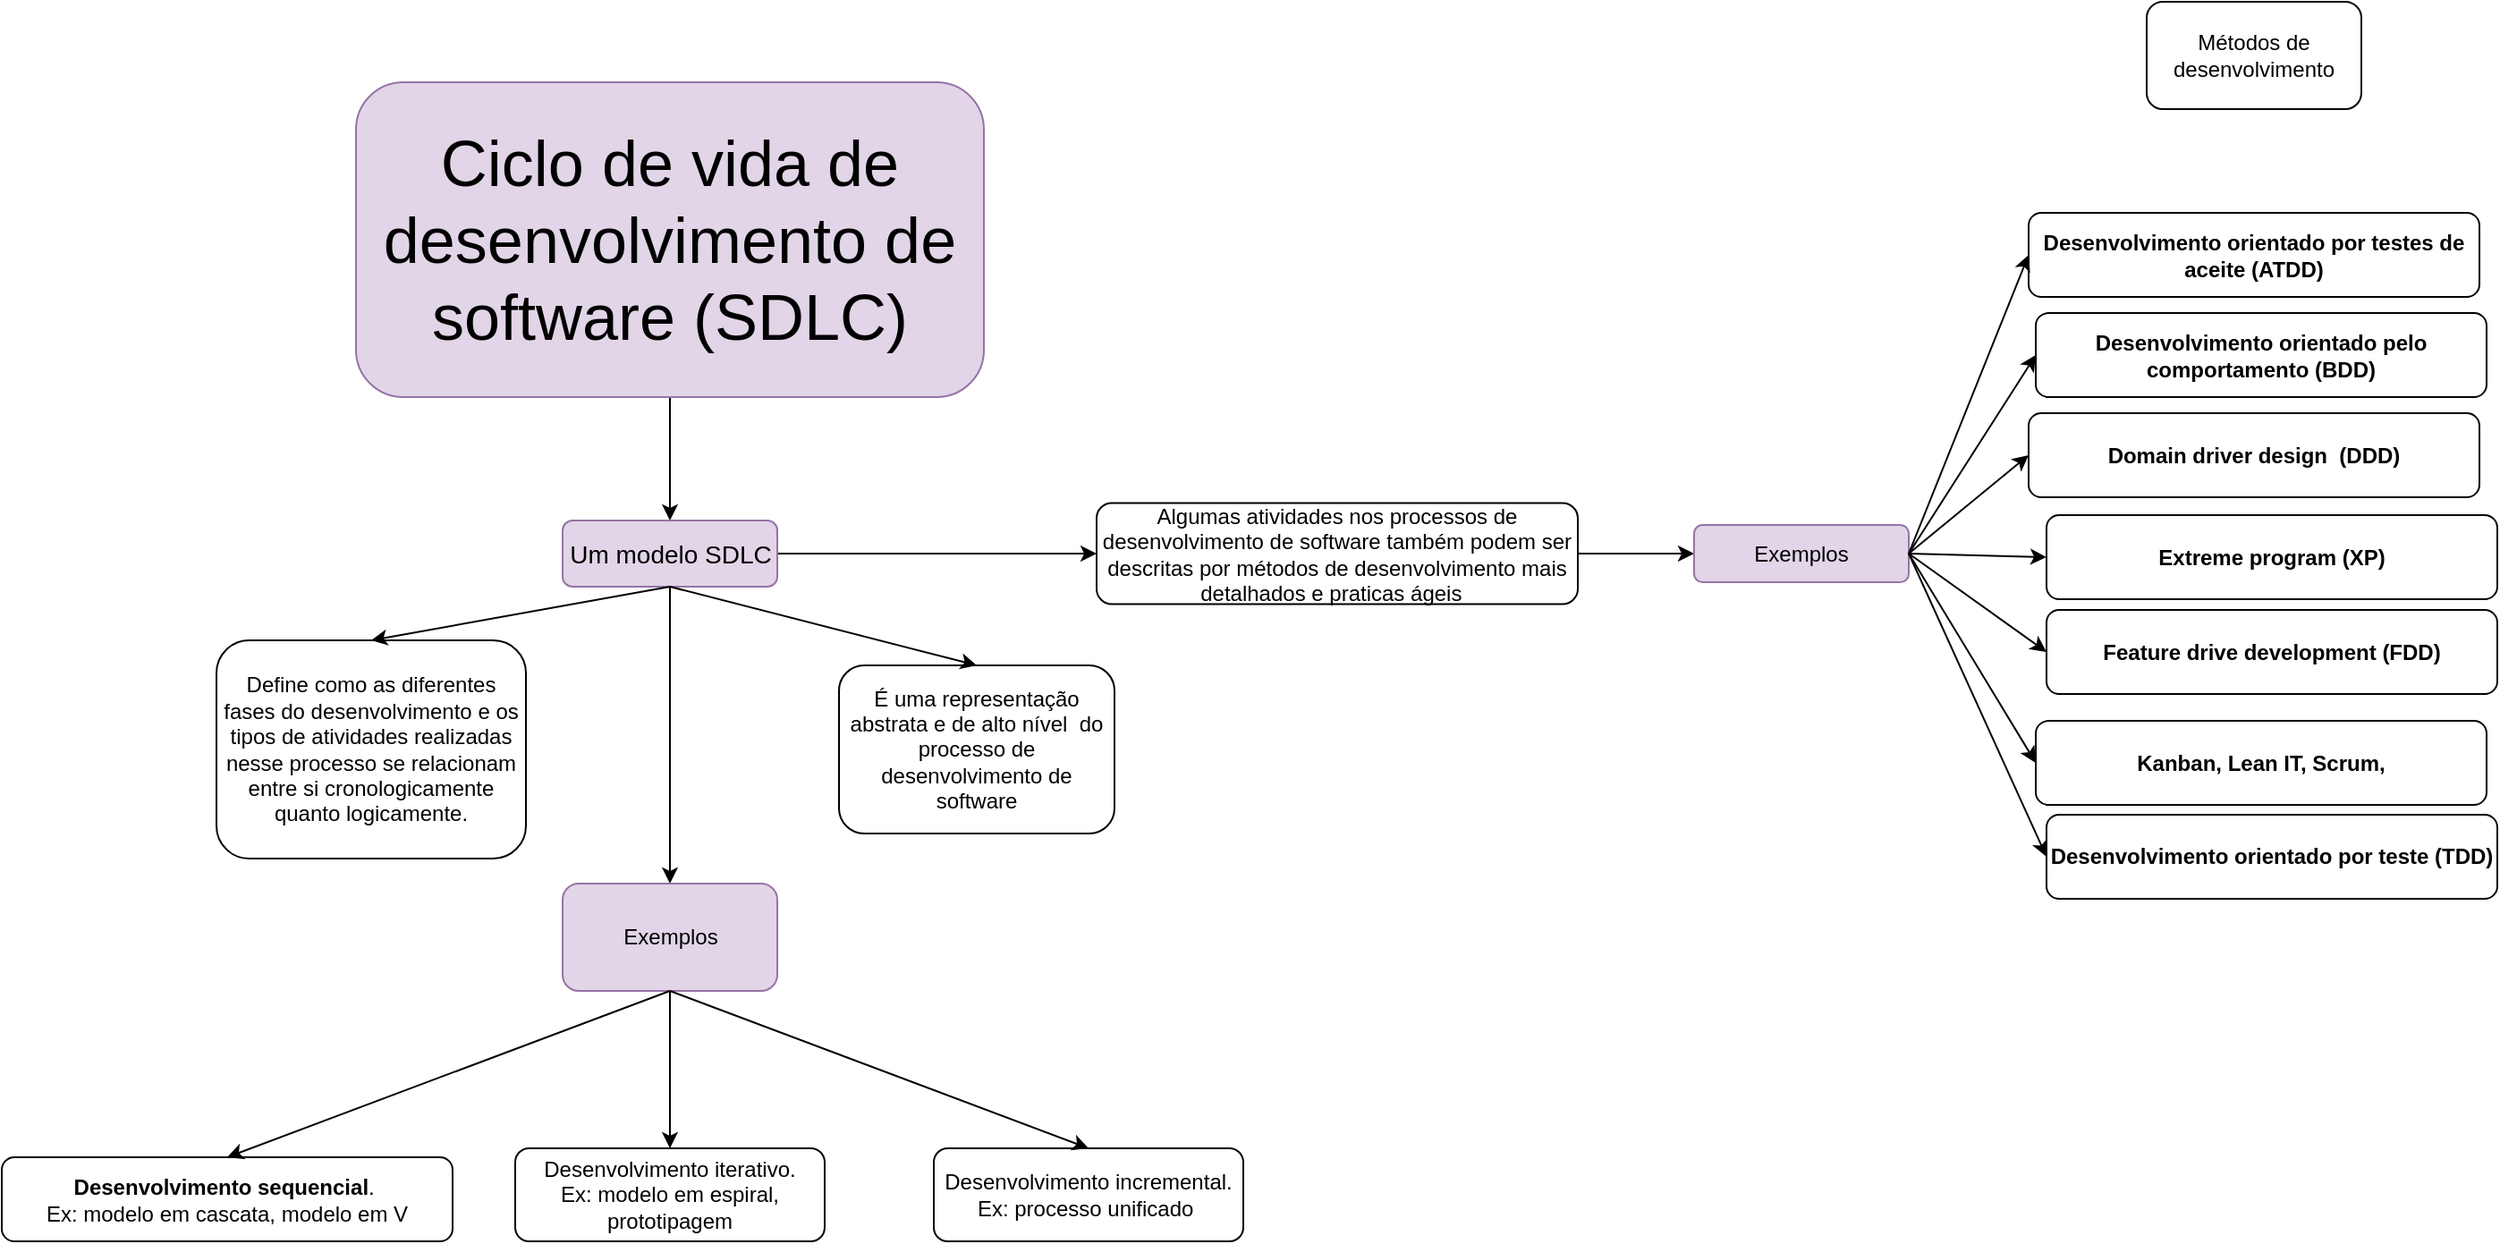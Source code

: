 <mxfile version="24.2.2" type="github" pages="10">
  <diagram name="Subtopico2.1" id="lRviSgMVGL4Z4l4xJwu7">
    <mxGraphModel dx="1434" dy="1138" grid="0" gridSize="10" guides="1" tooltips="1" connect="1" arrows="1" fold="1" page="0" pageScale="1" pageWidth="1169" pageHeight="827" math="0" shadow="0">
      <root>
        <mxCell id="0" />
        <mxCell id="1" parent="0" />
        <mxCell id="2uhSqPjALit6IwWoEEMz-7" style="edgeStyle=orthogonalEdgeStyle;rounded=0;orthogonalLoop=1;jettySize=auto;html=1;" parent="1" source="2uhSqPjALit6IwWoEEMz-1" target="2uhSqPjALit6IwWoEEMz-4" edge="1">
          <mxGeometry relative="1" as="geometry" />
        </mxCell>
        <mxCell id="2uhSqPjALit6IwWoEEMz-1" value="&lt;font style=&quot;font-size: 36px;&quot;&gt;Ciclo de vida de desenvolvimento de software (SDLC)&lt;/font&gt;" style="rounded=1;whiteSpace=wrap;html=1;fillColor=#e1d5e7;strokeColor=#9673a6;" parent="1" vertex="1">
          <mxGeometry x="282" y="23" width="351" height="176" as="geometry" />
        </mxCell>
        <mxCell id="2uhSqPjALit6IwWoEEMz-14" style="edgeStyle=orthogonalEdgeStyle;rounded=0;orthogonalLoop=1;jettySize=auto;html=1;" parent="1" source="2uhSqPjALit6IwWoEEMz-4" target="2uhSqPjALit6IwWoEEMz-15" edge="1">
          <mxGeometry relative="1" as="geometry">
            <mxPoint x="342.115" y="286.5" as="targetPoint" />
          </mxGeometry>
        </mxCell>
        <mxCell id="2uhSqPjALit6IwWoEEMz-23" style="edgeStyle=orthogonalEdgeStyle;rounded=0;orthogonalLoop=1;jettySize=auto;html=1;" parent="1" source="2uhSqPjALit6IwWoEEMz-4" target="2uhSqPjALit6IwWoEEMz-25" edge="1">
          <mxGeometry relative="1" as="geometry">
            <mxPoint x="672.115" y="286.5" as="targetPoint" />
          </mxGeometry>
        </mxCell>
        <mxCell id="2uhSqPjALit6IwWoEEMz-4" value="&lt;font style=&quot;font-size: 14px;&quot;&gt;Um modelo SDLC&lt;/font&gt;" style="rounded=1;whiteSpace=wrap;html=1;fillColor=#e1d5e7;strokeColor=#9673a6;" parent="1" vertex="1">
          <mxGeometry x="397.5" y="268" width="120" height="37" as="geometry" />
        </mxCell>
        <mxCell id="2uhSqPjALit6IwWoEEMz-8" value="É uma representação abstrata e de alto nível&amp;nbsp; do processo de desenvolvimento de software" style="rounded=1;whiteSpace=wrap;html=1;" parent="1" vertex="1">
          <mxGeometry x="552" y="349" width="154" height="94" as="geometry" />
        </mxCell>
        <mxCell id="2uhSqPjALit6IwWoEEMz-10" value="" style="endArrow=classic;html=1;rounded=0;exitX=0.5;exitY=1;exitDx=0;exitDy=0;entryX=0.5;entryY=0;entryDx=0;entryDy=0;" parent="1" source="2uhSqPjALit6IwWoEEMz-4" target="2uhSqPjALit6IwWoEEMz-8" edge="1">
          <mxGeometry width="50" height="50" relative="1" as="geometry">
            <mxPoint x="428" y="316" as="sourcePoint" />
            <mxPoint x="478" y="266" as="targetPoint" />
          </mxGeometry>
        </mxCell>
        <mxCell id="2uhSqPjALit6IwWoEEMz-12" value="Define como as diferentes fases do desenvolvimento e os tipos de atividades realizadas nesse processo se relacionam entre si cronologicamente quanto logicamente." style="rounded=1;whiteSpace=wrap;html=1;" parent="1" vertex="1">
          <mxGeometry x="204" y="335" width="173" height="122" as="geometry" />
        </mxCell>
        <mxCell id="2uhSqPjALit6IwWoEEMz-13" value="" style="endArrow=classic;html=1;rounded=0;exitX=0.5;exitY=1;exitDx=0;exitDy=0;entryX=0.5;entryY=0;entryDx=0;entryDy=0;" parent="1" source="2uhSqPjALit6IwWoEEMz-4" target="2uhSqPjALit6IwWoEEMz-12" edge="1">
          <mxGeometry width="50" height="50" relative="1" as="geometry">
            <mxPoint x="468" y="315" as="sourcePoint" />
            <mxPoint x="488" y="276" as="targetPoint" />
          </mxGeometry>
        </mxCell>
        <mxCell id="2uhSqPjALit6IwWoEEMz-15" value="Exemplos" style="whiteSpace=wrap;html=1;fillColor=#e1d5e7;strokeColor=#9673a6;rounded=1;" parent="1" vertex="1">
          <mxGeometry x="397.5" y="471" width="120" height="60" as="geometry" />
        </mxCell>
        <mxCell id="2uhSqPjALit6IwWoEEMz-17" value="&lt;b&gt;Desenvolvimento sequencial&lt;/b&gt;.&amp;nbsp;&lt;br&gt;Ex: modelo em cascata, modelo em V" style="rounded=1;whiteSpace=wrap;html=1;" parent="1" vertex="1">
          <mxGeometry x="84" y="624" width="252" height="47" as="geometry" />
        </mxCell>
        <mxCell id="2uhSqPjALit6IwWoEEMz-18" value="" style="endArrow=classic;html=1;rounded=0;exitX=0.5;exitY=1;exitDx=0;exitDy=0;entryX=0.5;entryY=0;entryDx=0;entryDy=0;" parent="1" source="2uhSqPjALit6IwWoEEMz-15" target="2uhSqPjALit6IwWoEEMz-17" edge="1">
          <mxGeometry width="50" height="50" relative="1" as="geometry">
            <mxPoint x="37" y="341" as="sourcePoint" />
            <mxPoint x="67" y="312" as="targetPoint" />
          </mxGeometry>
        </mxCell>
        <mxCell id="2uhSqPjALit6IwWoEEMz-19" value="Desenvolvimento iterativo.&lt;br&gt;Ex: modelo em espiral, prototipagem" style="rounded=1;whiteSpace=wrap;html=1;" parent="1" vertex="1">
          <mxGeometry x="371" y="619" width="173" height="52" as="geometry" />
        </mxCell>
        <mxCell id="2uhSqPjALit6IwWoEEMz-20" value="" style="endArrow=classic;html=1;rounded=0;exitX=0.5;exitY=1;exitDx=0;exitDy=0;entryX=0.5;entryY=0;entryDx=0;entryDy=0;" parent="1" source="2uhSqPjALit6IwWoEEMz-15" target="2uhSqPjALit6IwWoEEMz-19" edge="1">
          <mxGeometry width="50" height="50" relative="1" as="geometry">
            <mxPoint x="633" y="531" as="sourcePoint" />
            <mxPoint x="242" y="312" as="targetPoint" />
          </mxGeometry>
        </mxCell>
        <mxCell id="2uhSqPjALit6IwWoEEMz-21" value="Desenvolvimento incremental.&lt;br&gt;Ex: processo unificado&amp;nbsp;" style="rounded=1;whiteSpace=wrap;html=1;" parent="1" vertex="1">
          <mxGeometry x="605" y="619" width="173" height="52" as="geometry" />
        </mxCell>
        <mxCell id="2uhSqPjALit6IwWoEEMz-22" value="" style="endArrow=classic;html=1;rounded=0;exitX=0.5;exitY=1;exitDx=0;exitDy=0;entryX=0.5;entryY=0;entryDx=0;entryDy=0;" parent="1" source="2uhSqPjALit6IwWoEEMz-15" target="2uhSqPjALit6IwWoEEMz-21" edge="1">
          <mxGeometry width="50" height="50" relative="1" as="geometry">
            <mxPoint x="641" y="538" as="sourcePoint" />
            <mxPoint x="425" y="319" as="targetPoint" />
          </mxGeometry>
        </mxCell>
        <mxCell id="2uhSqPjALit6IwWoEEMz-26" style="edgeStyle=orthogonalEdgeStyle;rounded=0;orthogonalLoop=1;jettySize=auto;html=1;exitX=1;exitY=0.5;exitDx=0;exitDy=0;entryX=0;entryY=0.5;entryDx=0;entryDy=0;" parent="1" source="2uhSqPjALit6IwWoEEMz-25" target="2uhSqPjALit6IwWoEEMz-27" edge="1">
          <mxGeometry relative="1" as="geometry">
            <mxPoint x="1045.448" y="287" as="targetPoint" />
          </mxGeometry>
        </mxCell>
        <mxCell id="2uhSqPjALit6IwWoEEMz-25" value="Algumas atividades nos processos de desenvolvimento de software também podem ser descritas por métodos de desenvolvimento mais detalhados e praticas ágeis&amp;nbsp;&amp;nbsp;" style="rounded=1;whiteSpace=wrap;html=1;" parent="1" vertex="1">
          <mxGeometry x="696" y="258.25" width="269" height="56.5" as="geometry" />
        </mxCell>
        <mxCell id="2uhSqPjALit6IwWoEEMz-27" value="Exemplos" style="whiteSpace=wrap;html=1;fillColor=#e1d5e7;strokeColor=#9673a6;rounded=1;" parent="1" vertex="1">
          <mxGeometry x="1030" y="270.5" width="120" height="32" as="geometry" />
        </mxCell>
        <mxCell id="2uhSqPjALit6IwWoEEMz-28" value="&lt;b&gt;Desenvolvimento orientado por testes de aceite (ATDD)&lt;/b&gt;" style="rounded=1;whiteSpace=wrap;html=1;" parent="1" vertex="1">
          <mxGeometry x="1217" y="96" width="252" height="47" as="geometry" />
        </mxCell>
        <mxCell id="2uhSqPjALit6IwWoEEMz-29" value="" style="endArrow=classic;html=1;rounded=0;exitX=1;exitY=0.5;exitDx=0;exitDy=0;entryX=0;entryY=0.5;entryDx=0;entryDy=0;" parent="1" source="2uhSqPjALit6IwWoEEMz-27" target="2uhSqPjALit6IwWoEEMz-28" edge="1">
          <mxGeometry width="50" height="50" relative="1" as="geometry">
            <mxPoint x="1154" y="258.25" as="sourcePoint" />
            <mxPoint x="1180" y="-6.25" as="targetPoint" />
          </mxGeometry>
        </mxCell>
        <mxCell id="2uhSqPjALit6IwWoEEMz-32" value="" style="endArrow=classic;html=1;rounded=0;entryX=0;entryY=0.5;entryDx=0;entryDy=0;exitX=1;exitY=0.5;exitDx=0;exitDy=0;" parent="1" source="2uhSqPjALit6IwWoEEMz-27" target="2uhSqPjALit6IwWoEEMz-33" edge="1">
          <mxGeometry width="50" height="50" relative="1" as="geometry">
            <mxPoint x="1165" y="355" as="sourcePoint" />
            <mxPoint x="1204" y="68.75" as="targetPoint" />
          </mxGeometry>
        </mxCell>
        <mxCell id="2uhSqPjALit6IwWoEEMz-33" value="&lt;b&gt;Desenvolvimento orientado pelo comportamento (BDD)&lt;/b&gt;" style="rounded=1;whiteSpace=wrap;html=1;" parent="1" vertex="1">
          <mxGeometry x="1221" y="152" width="252" height="47" as="geometry" />
        </mxCell>
        <mxCell id="2uhSqPjALit6IwWoEEMz-34" value="" style="endArrow=classic;html=1;rounded=0;entryX=0;entryY=0.5;entryDx=0;entryDy=0;exitX=1;exitY=0.5;exitDx=0;exitDy=0;" parent="1" source="2uhSqPjALit6IwWoEEMz-27" target="2uhSqPjALit6IwWoEEMz-35" edge="1">
          <mxGeometry width="50" height="50" relative="1" as="geometry">
            <mxPoint x="1126" y="323.5" as="sourcePoint" />
            <mxPoint x="1190" y="115.75" as="targetPoint" />
          </mxGeometry>
        </mxCell>
        <mxCell id="2uhSqPjALit6IwWoEEMz-35" value="&lt;b&gt;Domain driver design&amp;nbsp; (DDD)&lt;/b&gt;" style="rounded=1;whiteSpace=wrap;html=1;" parent="1" vertex="1">
          <mxGeometry x="1217" y="208" width="252" height="47" as="geometry" />
        </mxCell>
        <mxCell id="2uhSqPjALit6IwWoEEMz-36" value="" style="endArrow=classic;html=1;rounded=0;entryX=0;entryY=0.5;entryDx=0;entryDy=0;exitX=1;exitY=0.5;exitDx=0;exitDy=0;" parent="1" source="2uhSqPjALit6IwWoEEMz-27" target="2uhSqPjALit6IwWoEEMz-37" edge="1">
          <mxGeometry width="50" height="50" relative="1" as="geometry">
            <mxPoint x="1150" y="282.5" as="sourcePoint" />
            <mxPoint x="1174" y="185.75" as="targetPoint" />
          </mxGeometry>
        </mxCell>
        <mxCell id="2uhSqPjALit6IwWoEEMz-37" value="&lt;b&gt;Extreme program (XP)&lt;/b&gt;" style="rounded=1;whiteSpace=wrap;html=1;" parent="1" vertex="1">
          <mxGeometry x="1227" y="265" width="252" height="47" as="geometry" />
        </mxCell>
        <mxCell id="2uhSqPjALit6IwWoEEMz-38" value="" style="endArrow=classic;html=1;rounded=0;entryX=0;entryY=0.5;entryDx=0;entryDy=0;exitX=1;exitY=0.5;exitDx=0;exitDy=0;" parent="1" source="2uhSqPjALit6IwWoEEMz-27" target="2uhSqPjALit6IwWoEEMz-39" edge="1">
          <mxGeometry width="50" height="50" relative="1" as="geometry">
            <mxPoint x="1106" y="355" as="sourcePoint" />
            <mxPoint x="1130" y="253.75" as="targetPoint" />
          </mxGeometry>
        </mxCell>
        <mxCell id="2uhSqPjALit6IwWoEEMz-39" value="&lt;b&gt;Feature drive development (FDD)&lt;/b&gt;" style="rounded=1;whiteSpace=wrap;html=1;" parent="1" vertex="1">
          <mxGeometry x="1227" y="318" width="252" height="47" as="geometry" />
        </mxCell>
        <mxCell id="2uhSqPjALit6IwWoEEMz-40" value="" style="endArrow=classic;html=1;rounded=0;entryX=0;entryY=0.5;entryDx=0;entryDy=0;exitX=1;exitY=0.5;exitDx=0;exitDy=0;" parent="1" source="2uhSqPjALit6IwWoEEMz-27" target="2uhSqPjALit6IwWoEEMz-41" edge="1">
          <mxGeometry width="50" height="50" relative="1" as="geometry">
            <mxPoint x="1154" y="393" as="sourcePoint" />
            <mxPoint x="1128" y="359.75" as="targetPoint" />
          </mxGeometry>
        </mxCell>
        <mxCell id="2uhSqPjALit6IwWoEEMz-41" value="&lt;b&gt;Kanban, Lean IT, Scrum,&lt;/b&gt;" style="rounded=1;whiteSpace=wrap;html=1;" parent="1" vertex="1">
          <mxGeometry x="1221" y="380" width="252" height="47" as="geometry" />
        </mxCell>
        <mxCell id="2uhSqPjALit6IwWoEEMz-42" value="" style="endArrow=classic;html=1;rounded=0;entryX=0;entryY=0.5;entryDx=0;entryDy=0;exitX=1;exitY=0.5;exitDx=0;exitDy=0;" parent="1" source="2uhSqPjALit6IwWoEEMz-27" target="2uhSqPjALit6IwWoEEMz-43" edge="1">
          <mxGeometry width="50" height="50" relative="1" as="geometry">
            <mxPoint x="1160" y="287" as="sourcePoint" />
            <mxPoint x="1134" y="412.25" as="targetPoint" />
          </mxGeometry>
        </mxCell>
        <mxCell id="2uhSqPjALit6IwWoEEMz-43" value="&lt;b&gt;Desenvolvimento orientado por teste (TDD)&lt;/b&gt;" style="rounded=1;whiteSpace=wrap;html=1;" parent="1" vertex="1">
          <mxGeometry x="1227" y="432.5" width="252" height="47" as="geometry" />
        </mxCell>
        <mxCell id="rZoY1XACbz-QtfDYk2Ec-1" value="Métodos de desenvolvimento" style="rounded=1;whiteSpace=wrap;html=1;" parent="1" vertex="1">
          <mxGeometry x="1283" y="-22" width="120" height="60" as="geometry" />
        </mxCell>
      </root>
    </mxGraphModel>
  </diagram>
  <diagram id="OWAZIi1sSoX5b2HP1g7s" name="Subtopico2.1.1">
    <mxGraphModel dx="2474" dy="1138" grid="0" gridSize="10" guides="1" tooltips="1" connect="1" arrows="1" fold="1" page="0" pageScale="1" pageWidth="1169" pageHeight="827" math="0" shadow="0">
      <root>
        <mxCell id="0" />
        <mxCell id="1" parent="0" />
        <mxCell id="pDeCSo_xeqtx8VQxJZtU-3" style="edgeStyle=orthogonalEdgeStyle;rounded=0;orthogonalLoop=1;jettySize=auto;html=1;exitX=0.5;exitY=1;exitDx=0;exitDy=0;entryX=0.5;entryY=0;entryDx=0;entryDy=0;" parent="1" source="pDeCSo_xeqtx8VQxJZtU-1" target="pDeCSo_xeqtx8VQxJZtU-2" edge="1">
          <mxGeometry relative="1" as="geometry" />
        </mxCell>
        <mxCell id="pDeCSo_xeqtx8VQxJZtU-1" value="&lt;font style=&quot;font-size: 36px;&quot;&gt;Ciclo de vida de desenvolvimento de software (SDLC)&lt;/font&gt;" style="rounded=1;whiteSpace=wrap;html=1;fillColor=#e1d5e7;strokeColor=#9673a6;" parent="1" vertex="1">
          <mxGeometry x="351" y="16" width="351" height="176" as="geometry" />
        </mxCell>
        <mxCell id="pDeCSo_xeqtx8VQxJZtU-5" style="edgeStyle=orthogonalEdgeStyle;rounded=0;orthogonalLoop=1;jettySize=auto;html=1;" parent="1" source="pDeCSo_xeqtx8VQxJZtU-2" target="pDeCSo_xeqtx8VQxJZtU-4" edge="1">
          <mxGeometry relative="1" as="geometry" />
        </mxCell>
        <mxCell id="pDeCSo_xeqtx8VQxJZtU-2" value="&lt;font style=&quot;font-size: 24px;&quot;&gt;&lt;b&gt;Impactam&lt;/b&gt;&lt;/font&gt;" style="rounded=1;whiteSpace=wrap;html=1;fillColor=#fff2cc;strokeColor=#d6b656;" parent="1" vertex="1">
          <mxGeometry x="467" y="238" width="120" height="60" as="geometry" />
        </mxCell>
        <mxCell id="pDeCSo_xeqtx8VQxJZtU-9" style="edgeStyle=orthogonalEdgeStyle;rounded=0;orthogonalLoop=1;jettySize=auto;html=1;" parent="1" source="pDeCSo_xeqtx8VQxJZtU-4" target="pDeCSo_xeqtx8VQxJZtU-10" edge="1">
          <mxGeometry relative="1" as="geometry">
            <mxPoint x="527" y="556.681" as="targetPoint" />
          </mxGeometry>
        </mxCell>
        <mxCell id="pDeCSo_xeqtx8VQxJZtU-4" value="&lt;font style=&quot;font-size: 47px;&quot;&gt;Testes&lt;/font&gt;" style="rounded=1;whiteSpace=wrap;html=1;fillColor=#e1d5e7;strokeColor=none;fontSize=47;fontStyle=1" parent="1" vertex="1">
          <mxGeometry x="403.75" y="342" width="246.5" height="125.75" as="geometry" />
        </mxCell>
        <mxCell id="pDeCSo_xeqtx8VQxJZtU-6" value="" style="endArrow=classic;html=1;rounded=0;exitX=0.989;exitY=0.081;exitDx=0;exitDy=0;exitPerimeter=0;entryX=0;entryY=0.5;entryDx=0;entryDy=0;" parent="1" source="pDeCSo_xeqtx8VQxJZtU-4" target="pDeCSo_xeqtx8VQxJZtU-8" edge="1">
          <mxGeometry width="50" height="50" relative="1" as="geometry">
            <mxPoint x="650.25" y="339" as="sourcePoint" />
            <mxPoint x="704.323" y="304" as="targetPoint" />
          </mxGeometry>
        </mxCell>
        <mxCell id="pDeCSo_xeqtx8VQxJZtU-8" value="Para serem bem sucedidos, precisam ser adaptados conforme o SDLC." style="rounded=1;whiteSpace=wrap;html=1;" parent="1" vertex="1">
          <mxGeometry x="713" y="277" width="120" height="60" as="geometry" />
        </mxCell>
        <mxCell id="pDeCSo_xeqtx8VQxJZtU-10" value="&lt;span style=&quot;font-size: 24px;&quot;&gt;&lt;b&gt;Em&lt;/b&gt;&lt;/span&gt;" style="rounded=1;whiteSpace=wrap;html=1;fillColor=#fff2cc;strokeColor=#d6b656;" parent="1" vertex="1">
          <mxGeometry x="461" y="511" width="130.75" height="32" as="geometry" />
        </mxCell>
        <mxCell id="pDeCSo_xeqtx8VQxJZtU-11" value="" style="endArrow=classic;html=1;rounded=0;exitX=0.5;exitY=1;exitDx=0;exitDy=0;entryX=0.5;entryY=0;entryDx=0;entryDy=0;" parent="1" source="pDeCSo_xeqtx8VQxJZtU-10" target="pDeCSo_xeqtx8VQxJZtU-12" edge="1">
          <mxGeometry width="50" height="50" relative="1" as="geometry">
            <mxPoint x="460.043" y="538.0" as="sourcePoint" />
            <mxPoint x="403.323" y="686.87" as="targetPoint" />
          </mxGeometry>
        </mxCell>
        <mxCell id="pDeCSo_xeqtx8VQxJZtU-12" value="O Escopo e cronograma das atividades de teste (Ex: níveis de teste e tipos de teste)" style="rounded=1;whiteSpace=wrap;html=1;" parent="1" vertex="1">
          <mxGeometry x="48" y="594" width="164" height="61" as="geometry" />
        </mxCell>
        <mxCell id="pDeCSo_xeqtx8VQxJZtU-13" value="" style="endArrow=classic;html=1;rounded=0;exitX=0.5;exitY=1;exitDx=0;exitDy=0;entryX=0.5;entryY=0;entryDx=0;entryDy=0;" parent="1" source="pDeCSo_xeqtx8VQxJZtU-10" target="pDeCSo_xeqtx8VQxJZtU-14" edge="1">
          <mxGeometry width="50" height="50" relative="1" as="geometry">
            <mxPoint x="698" y="545" as="sourcePoint" />
            <mxPoint x="575.323" y="688.87" as="targetPoint" />
          </mxGeometry>
        </mxCell>
        <mxCell id="pDeCSo_xeqtx8VQxJZtU-14" value="Nível de detalhamento da documentação de teste" style="rounded=1;whiteSpace=wrap;html=1;" parent="1" vertex="1">
          <mxGeometry x="218" y="594" width="164" height="61" as="geometry" />
        </mxCell>
        <mxCell id="pDeCSo_xeqtx8VQxJZtU-15" value="" style="endArrow=classic;html=1;rounded=0;exitX=0.5;exitY=1;exitDx=0;exitDy=0;entryX=0.5;entryY=0;entryDx=0;entryDy=0;" parent="1" source="pDeCSo_xeqtx8VQxJZtU-10" target="pDeCSo_xeqtx8VQxJZtU-16" edge="1">
          <mxGeometry width="50" height="50" relative="1" as="geometry">
            <mxPoint x="696" y="543" as="sourcePoint" />
            <mxPoint x="745.323" y="688.87" as="targetPoint" />
          </mxGeometry>
        </mxCell>
        <mxCell id="pDeCSo_xeqtx8VQxJZtU-16" value="A escolha das técnicas de teste e da abordagem de teste" style="rounded=1;whiteSpace=wrap;html=1;" parent="1" vertex="1">
          <mxGeometry x="387" y="594" width="164" height="61" as="geometry" />
        </mxCell>
        <mxCell id="pDeCSo_xeqtx8VQxJZtU-17" value="" style="endArrow=classic;html=1;rounded=0;exitX=0.5;exitY=1;exitDx=0;exitDy=0;entryX=0.5;entryY=0;entryDx=0;entryDy=0;" parent="1" source="pDeCSo_xeqtx8VQxJZtU-10" target="pDeCSo_xeqtx8VQxJZtU-18" edge="1">
          <mxGeometry width="50" height="50" relative="1" as="geometry">
            <mxPoint x="705" y="543" as="sourcePoint" />
            <mxPoint x="924.323" y="688.87" as="targetPoint" />
          </mxGeometry>
        </mxCell>
        <mxCell id="pDeCSo_xeqtx8VQxJZtU-18" value="A escolha das técnicas de teste e da abordagem de teste" style="rounded=1;whiteSpace=wrap;html=1;" parent="1" vertex="1">
          <mxGeometry x="558" y="596" width="164" height="61" as="geometry" />
        </mxCell>
        <mxCell id="pDeCSo_xeqtx8VQxJZtU-19" value="" style="endArrow=classic;html=1;rounded=0;exitX=0.5;exitY=1;exitDx=0;exitDy=0;entryX=0.5;entryY=0;entryDx=0;entryDy=0;" parent="1" source="pDeCSo_xeqtx8VQxJZtU-10" target="pDeCSo_xeqtx8VQxJZtU-20" edge="1">
          <mxGeometry width="50" height="50" relative="1" as="geometry">
            <mxPoint x="702" y="543" as="sourcePoint" />
            <mxPoint x="1100.323" y="688.87" as="targetPoint" />
          </mxGeometry>
        </mxCell>
        <mxCell id="pDeCSo_xeqtx8VQxJZtU-20" value="A extensão da automação de teste" style="rounded=1;whiteSpace=wrap;html=1;" parent="1" vertex="1">
          <mxGeometry x="729" y="594" width="164" height="61" as="geometry" />
        </mxCell>
        <mxCell id="pDeCSo_xeqtx8VQxJZtU-21" value="" style="endArrow=classic;html=1;rounded=0;exitX=0.5;exitY=1;exitDx=0;exitDy=0;entryX=0.5;entryY=0;entryDx=0;entryDy=0;" parent="1" source="pDeCSo_xeqtx8VQxJZtU-10" target="pDeCSo_xeqtx8VQxJZtU-22" edge="1">
          <mxGeometry width="50" height="50" relative="1" as="geometry">
            <mxPoint x="713" y="545" as="sourcePoint" />
            <mxPoint x="1287.323" y="690.87" as="targetPoint" />
          </mxGeometry>
        </mxCell>
        <mxCell id="pDeCSo_xeqtx8VQxJZtU-22" value="O papel e responsabilidade de um testador" style="rounded=1;whiteSpace=wrap;html=1;" parent="1" vertex="1">
          <mxGeometry x="906" y="594" width="164" height="61" as="geometry" />
        </mxCell>
        <mxCell id="pDeCSo_xeqtx8VQxJZtU-31" style="edgeStyle=orthogonalEdgeStyle;rounded=0;orthogonalLoop=1;jettySize=auto;html=1;" parent="1" source="pDeCSo_xeqtx8VQxJZtU-26" target="pDeCSo_xeqtx8VQxJZtU-30" edge="1">
          <mxGeometry relative="1" as="geometry" />
        </mxCell>
        <mxCell id="pDeCSo_xeqtx8VQxJZtU-26" value="&lt;font style=&quot;font-size: 18px;&quot;&gt;Modelo Sequencial&lt;/font&gt;" style="rounded=1;whiteSpace=wrap;html=1;fillColor=#e1d5e7;strokeColor=#9673a6;" parent="1" vertex="1">
          <mxGeometry x="-3" y="-33" width="130" height="62" as="geometry" />
        </mxCell>
        <mxCell id="pDeCSo_xeqtx8VQxJZtU-27" value="" style="endArrow=classic;html=1;rounded=0;exitX=0;exitY=0.5;exitDx=0;exitDy=0;entryX=1;entryY=0.5;entryDx=0;entryDy=0;" parent="1" source="pDeCSo_xeqtx8VQxJZtU-1" target="pDeCSo_xeqtx8VQxJZtU-26" edge="1">
          <mxGeometry width="50" height="50" relative="1" as="geometry">
            <mxPoint x="176" y="211" as="sourcePoint" />
            <mxPoint x="241" y="166" as="targetPoint" />
          </mxGeometry>
        </mxCell>
        <mxCell id="pDeCSo_xeqtx8VQxJZtU-28" value="&lt;font style=&quot;font-size: 18px;&quot;&gt;Modelo iterativo e incremental&lt;/font&gt;" style="rounded=1;whiteSpace=wrap;html=1;fillColor=#e1d5e7;strokeColor=#9673a6;" parent="1" vertex="1">
          <mxGeometry y="154" width="130" height="62" as="geometry" />
        </mxCell>
        <mxCell id="pDeCSo_xeqtx8VQxJZtU-29" value="" style="endArrow=classic;html=1;rounded=0;exitX=0;exitY=0.5;exitDx=0;exitDy=0;entryX=1;entryY=0.5;entryDx=0;entryDy=0;" parent="1" source="pDeCSo_xeqtx8VQxJZtU-1" target="pDeCSo_xeqtx8VQxJZtU-28" edge="1">
          <mxGeometry width="50" height="50" relative="1" as="geometry">
            <mxPoint x="355" y="203" as="sourcePoint" />
            <mxPoint x="245" y="265" as="targetPoint" />
          </mxGeometry>
        </mxCell>
        <mxCell id="pDeCSo_xeqtx8VQxJZtU-30" value="Nas fases iniciais, os testadores normalmente participam das seguintes atividades" style="rounded=1;whiteSpace=wrap;html=1;" parent="1" vertex="1">
          <mxGeometry x="-207" y="-40.5" width="136" height="77" as="geometry" />
        </mxCell>
        <mxCell id="pDeCSo_xeqtx8VQxJZtU-33" value="" style="endArrow=classic;html=1;rounded=0;exitX=0;exitY=0.5;exitDx=0;exitDy=0;entryX=1;entryY=0.5;entryDx=0;entryDy=0;" parent="1" source="pDeCSo_xeqtx8VQxJZtU-30" target="pDeCSo_xeqtx8VQxJZtU-34" edge="1">
          <mxGeometry width="50" height="50" relative="1" as="geometry">
            <mxPoint x="-197" y="8" as="sourcePoint" />
            <mxPoint x="-311" y="6" as="targetPoint" />
          </mxGeometry>
        </mxCell>
        <mxCell id="pDeCSo_xeqtx8VQxJZtU-34" value="Revisões de requisitos" style="rounded=1;whiteSpace=wrap;html=1;" parent="1" vertex="1">
          <mxGeometry x="-385" y="34" width="89" height="39" as="geometry" />
        </mxCell>
        <mxCell id="pDeCSo_xeqtx8VQxJZtU-36" value="" style="endArrow=classic;html=1;rounded=0;exitX=0;exitY=0.5;exitDx=0;exitDy=0;entryX=1;entryY=0.5;entryDx=0;entryDy=0;" parent="1" target="pDeCSo_xeqtx8VQxJZtU-37" edge="1">
          <mxGeometry width="50" height="50" relative="1" as="geometry">
            <mxPoint x="-207" y="-2" as="sourcePoint" />
            <mxPoint x="-311" y="-47" as="targetPoint" />
          </mxGeometry>
        </mxCell>
        <mxCell id="pDeCSo_xeqtx8VQxJZtU-37" value="Análise de testes" style="rounded=1;whiteSpace=wrap;html=1;" parent="1" vertex="1">
          <mxGeometry x="-385" y="-16" width="89" height="39" as="geometry" />
        </mxCell>
        <mxCell id="pDeCSo_xeqtx8VQxJZtU-38" value="" style="endArrow=classic;html=1;rounded=0;exitX=0;exitY=0.5;exitDx=0;exitDy=0;entryX=1;entryY=0.5;entryDx=0;entryDy=0;" parent="1" source="pDeCSo_xeqtx8VQxJZtU-30" target="pDeCSo_xeqtx8VQxJZtU-39" edge="1">
          <mxGeometry width="50" height="50" relative="1" as="geometry">
            <mxPoint x="-197" y="-1" as="sourcePoint" />
            <mxPoint x="-311" y="-98" as="targetPoint" />
          </mxGeometry>
        </mxCell>
        <mxCell id="pDeCSo_xeqtx8VQxJZtU-39" value="Projeto de testes" style="rounded=1;whiteSpace=wrap;html=1;" parent="1" vertex="1">
          <mxGeometry x="-385" y="-67" width="89" height="39" as="geometry" />
        </mxCell>
        <mxCell id="pDeCSo_xeqtx8VQxJZtU-42" value="" style="edgeStyle=orthogonalEdgeStyle;rounded=0;orthogonalLoop=1;jettySize=auto;html=1;" parent="1" source="pDeCSo_xeqtx8VQxJZtU-40" target="pDeCSo_xeqtx8VQxJZtU-41" edge="1">
          <mxGeometry relative="1" as="geometry" />
        </mxCell>
        <mxCell id="pDeCSo_xeqtx8VQxJZtU-40" value="" style="shape=curlyBracket;whiteSpace=wrap;html=1;rounded=1;labelPosition=left;verticalLabelPosition=middle;align=right;verticalAlign=middle;" parent="1" vertex="1">
          <mxGeometry x="-447" y="-85.5" width="51" height="167" as="geometry" />
        </mxCell>
        <mxCell id="pDeCSo_xeqtx8VQxJZtU-41" value="Como nesse modelo o&amp;nbsp; código executável é criado nas fases posteriores, os testes dinâmicos não podem ser realizados no início do SDLC" style="whiteSpace=wrap;html=1;align=right;rounded=1;" parent="1" vertex="1">
          <mxGeometry x="-658" y="-43" width="166.5" height="82" as="geometry" />
        </mxCell>
        <mxCell id="pDeCSo_xeqtx8VQxJZtU-43" style="edgeStyle=orthogonalEdgeStyle;rounded=0;orthogonalLoop=1;jettySize=auto;html=1;exitX=0;exitY=0.5;exitDx=0;exitDy=0;" parent="1" source="pDeCSo_xeqtx8VQxJZtU-28" target="pDeCSo_xeqtx8VQxJZtU-44" edge="1">
          <mxGeometry relative="1" as="geometry">
            <mxPoint x="3" y="194.5" as="sourcePoint" />
          </mxGeometry>
        </mxCell>
        <mxCell id="pDeCSo_xeqtx8VQxJZtU-46" value="" style="edgeStyle=orthogonalEdgeStyle;rounded=0;orthogonalLoop=1;jettySize=auto;html=1;" parent="1" source="pDeCSo_xeqtx8VQxJZtU-44" target="pDeCSo_xeqtx8VQxJZtU-45" edge="1">
          <mxGeometry relative="1" as="geometry" />
        </mxCell>
        <mxCell id="pDeCSo_xeqtx8VQxJZtU-44" value="Como em cada iteração é entregado um protótipo funcional ou incremento de produto, a cada iteração os testes estáticos e dinâmicos podem ser realizados em todos os níveis" style="rounded=1;whiteSpace=wrap;html=1;" parent="1" vertex="1">
          <mxGeometry x="-231" y="133.75" width="163" height="102.5" as="geometry" />
        </mxCell>
        <mxCell id="pDeCSo_xeqtx8VQxJZtU-45" value="A entrega frequente de incrementos exige feedbacks rápido e testes de regressão extensivos" style="whiteSpace=wrap;html=1;rounded=1;" parent="1" vertex="1">
          <mxGeometry x="-445" y="147.75" width="134" height="74.5" as="geometry" />
        </mxCell>
        <mxCell id="pDeCSo_xeqtx8VQxJZtU-47" value="&lt;font style=&quot;font-size: 18px;&quot;&gt;Desenvolvimento Ágil&lt;/font&gt;" style="rounded=1;whiteSpace=wrap;html=1;fillColor=#e1d5e7;strokeColor=#9673a6;" parent="1" vertex="1">
          <mxGeometry x="-12" y="342" width="148" height="62" as="geometry" />
        </mxCell>
        <mxCell id="pDeCSo_xeqtx8VQxJZtU-48" value="" style="endArrow=classic;html=1;rounded=0;exitX=0;exitY=0.5;exitDx=0;exitDy=0;entryX=1;entryY=0.5;entryDx=0;entryDy=0;" parent="1" source="pDeCSo_xeqtx8VQxJZtU-1" target="pDeCSo_xeqtx8VQxJZtU-47" edge="1">
          <mxGeometry width="50" height="50" relative="1" as="geometry">
            <mxPoint x="277" y="298" as="sourcePoint" />
            <mxPoint x="171" y="459" as="targetPoint" />
          </mxGeometry>
        </mxCell>
        <mxCell id="pDeCSo_xeqtx8VQxJZtU-49" style="edgeStyle=orthogonalEdgeStyle;rounded=0;orthogonalLoop=1;jettySize=auto;html=1;exitX=0;exitY=0.5;exitDx=0;exitDy=0;" parent="1" source="pDeCSo_xeqtx8VQxJZtU-47" target="pDeCSo_xeqtx8VQxJZtU-50" edge="1">
          <mxGeometry relative="1" as="geometry">
            <mxPoint x="-12" y="372" as="sourcePoint" />
          </mxGeometry>
        </mxCell>
        <mxCell id="pDeCSo_xeqtx8VQxJZtU-52" value="" style="edgeStyle=orthogonalEdgeStyle;rounded=0;orthogonalLoop=1;jettySize=auto;html=1;" parent="1" source="pDeCSo_xeqtx8VQxJZtU-50" target="pDeCSo_xeqtx8VQxJZtU-51" edge="1">
          <mxGeometry relative="1" as="geometry" />
        </mxCell>
        <mxCell id="pDeCSo_xeqtx8VQxJZtU-50" value="Como supõe que mudanças podem ocorrer ao longo do projeto, a &lt;b&gt;documentação leve&lt;/b&gt; e a ampla automação de testes para facilitar o teste de regressão, são favorecidas em projetos ágeis." style="rounded=1;whiteSpace=wrap;html=1;" parent="1" vertex="1">
          <mxGeometry x="-234" y="321.75" width="163" height="102.5" as="geometry" />
        </mxCell>
        <mxCell id="pDeCSo_xeqtx8VQxJZtU-51" value="A maior parte dos testes manuais tendem a ser feitas por técnicas de teste baseadas na&lt;b&gt; experiência&lt;/b&gt; que não exigem análise e projeto de teste prévio extensivo." style="whiteSpace=wrap;html=1;rounded=1;" parent="1" vertex="1">
          <mxGeometry x="-520" y="328.5" width="217.5" height="89" as="geometry" />
        </mxCell>
      </root>
    </mxGraphModel>
  </diagram>
  <diagram id="Ow_Ap02Mmwz1ZQOo2832" name="Subtopico2.1.2">
    <mxGraphModel dx="1674" dy="1565" grid="0" gridSize="10" guides="1" tooltips="1" connect="1" arrows="1" fold="1" page="1" pageScale="1" pageWidth="1169" pageHeight="827" math="0" shadow="0">
      <root>
        <mxCell id="0" />
        <mxCell id="1" parent="0" />
        <mxCell id="4xPgTym0uy1COqajJcjv-3" value="" style="edgeStyle=orthogonalEdgeStyle;rounded=0;orthogonalLoop=1;jettySize=auto;html=1;" parent="1" source="4xPgTym0uy1COqajJcjv-1" target="4xPgTym0uy1COqajJcjv-2" edge="1">
          <mxGeometry relative="1" as="geometry" />
        </mxCell>
        <mxCell id="4xPgTym0uy1COqajJcjv-7" value="" style="edgeStyle=orthogonalEdgeStyle;rounded=0;orthogonalLoop=1;jettySize=auto;html=1;dashed=1;" parent="1" source="4xPgTym0uy1COqajJcjv-1" target="4xPgTym0uy1COqajJcjv-6" edge="1">
          <mxGeometry relative="1" as="geometry" />
        </mxCell>
        <mxCell id="4xPgTym0uy1COqajJcjv-1" value="&lt;font style=&quot;font-size: 36px;&quot;&gt;Boas práticas de teste&lt;/font&gt;" style="rounded=1;whiteSpace=wrap;html=1;fillColor=#e1d5e7;strokeColor=#9673a6;" parent="1" vertex="1">
          <mxGeometry x="420" y="-786" width="330" height="103" as="geometry" />
        </mxCell>
        <mxCell id="4xPgTym0uy1COqajJcjv-2" value="&lt;font style=&quot;font-size: 14px;&quot;&gt;São independentes do SDLC escolhido e incluem&lt;/font&gt;" style="whiteSpace=wrap;html=1;fillColor=#e1d5e7;strokeColor=#9673a6;rounded=1;" parent="1" vertex="1">
          <mxGeometry x="489.25" y="-612" width="191.5" height="90" as="geometry" />
        </mxCell>
        <mxCell id="4xPgTym0uy1COqajJcjv-4" value="" style="endArrow=classic;html=1;rounded=0;exitX=0.5;exitY=1;exitDx=0;exitDy=0;entryX=0.5;entryY=0;entryDx=0;entryDy=0;" parent="1" source="4xPgTym0uy1COqajJcjv-2" target="4xPgTym0uy1COqajJcjv-5" edge="1">
          <mxGeometry width="50" height="50" relative="1" as="geometry">
            <mxPoint x="558" y="-363" as="sourcePoint" />
            <mxPoint x="465" y="-423" as="targetPoint" />
          </mxGeometry>
        </mxCell>
        <mxCell id="4xPgTym0uy1COqajJcjv-5" value="Para cada atividade de &lt;b&gt;desenvolvimento&lt;/b&gt; de software, há uma atividade de &lt;b&gt;teste &lt;/b&gt;correspondente, de modo que todas as atividades de desenvolvimento estejam sujeitam ao controle de qualidade" style="rounded=1;whiteSpace=wrap;html=1;" parent="1" vertex="1">
          <mxGeometry x="109" y="-413" width="241" height="122" as="geometry" />
        </mxCell>
        <mxCell id="4xPgTym0uy1COqajJcjv-6" value="São três boas práticas citada no syllabus" style="whiteSpace=wrap;html=1;fillColor=#e1d5e7;strokeColor=#9673a6;rounded=1;" parent="1" vertex="1">
          <mxGeometry x="892" y="-764.5" width="120" height="60" as="geometry" />
        </mxCell>
        <mxCell id="4xPgTym0uy1COqajJcjv-8" value="" style="endArrow=classic;html=1;rounded=0;exitX=0.5;exitY=1;exitDx=0;exitDy=0;entryX=0.5;entryY=0;entryDx=0;entryDy=0;" parent="1" source="4xPgTym0uy1COqajJcjv-2" target="4xPgTym0uy1COqajJcjv-9" edge="1">
          <mxGeometry width="50" height="50" relative="1" as="geometry">
            <mxPoint x="829" y="-524" as="sourcePoint" />
            <mxPoint x="709" y="-425" as="targetPoint" />
          </mxGeometry>
        </mxCell>
        <mxCell id="4xPgTym0uy1COqajJcjv-9" value="&lt;b&gt;Diferentes níveis &lt;/b&gt;de teste têm &lt;b&gt;objetivos &lt;/b&gt;de teste &lt;b&gt;específicos &lt;/b&gt;e &lt;b&gt;diferentes&lt;/b&gt;, o que permite que os testes sejam adequadamente abrangentes, evitando redundância" style="rounded=1;whiteSpace=wrap;html=1;" parent="1" vertex="1">
          <mxGeometry x="356" y="-412" width="241" height="122" as="geometry" />
        </mxCell>
        <mxCell id="4xPgTym0uy1COqajJcjv-10" value="" style="endArrow=classic;html=1;rounded=0;exitX=0.5;exitY=1;exitDx=0;exitDy=0;entryX=0.5;entryY=0;entryDx=0;entryDy=0;" parent="1" source="4xPgTym0uy1COqajJcjv-2" target="4xPgTym0uy1COqajJcjv-11" edge="1">
          <mxGeometry width="50" height="50" relative="1" as="geometry">
            <mxPoint x="829" y="-522" as="sourcePoint" />
            <mxPoint x="953" y="-425" as="targetPoint" />
          </mxGeometry>
        </mxCell>
        <mxCell id="4xPgTym0uy1COqajJcjv-11" value="A análise e a modelagem do teste para um determinado nível de teste começam durante a fase de desenvolvimento correspondente do SDLC, para que o teste possa aderir ao princípio do teste antecipado." style="rounded=1;whiteSpace=wrap;html=1;" parent="1" vertex="1">
          <mxGeometry x="603" y="-412" width="241" height="122" as="geometry" />
        </mxCell>
        <mxCell id="aZthI20SdPZmj2drnppr-1" value="" style="endArrow=classic;html=1;rounded=0;exitX=0.5;exitY=1;exitDx=0;exitDy=0;entryX=0.5;entryY=0;entryDx=0;entryDy=0;" parent="1" source="4xPgTym0uy1COqajJcjv-2" target="aZthI20SdPZmj2drnppr-2" edge="1">
          <mxGeometry width="50" height="50" relative="1" as="geometry">
            <mxPoint x="832" y="-523" as="sourcePoint" />
            <mxPoint x="1200" y="-426" as="targetPoint" />
          </mxGeometry>
        </mxCell>
        <mxCell id="aZthI20SdPZmj2drnppr-2" value="Os testadores estão envolvidos na revisão dos produtos de trabalho, assim que os rascunhos dessa documentação estiverem disponíveis, de modo que esse teste antecipado e a detecção de defeitos passam a apoiar a estratégia de teste shift-left" style="rounded=1;whiteSpace=wrap;html=1;" parent="1" vertex="1">
          <mxGeometry x="850" y="-413" width="241" height="122" as="geometry" />
        </mxCell>
      </root>
    </mxGraphModel>
  </diagram>
  <diagram id="7BJ6L7nF8Z0X__2qfpdp" name="Subtopico2.1.3">
    <mxGraphModel dx="1834" dy="1538" grid="0" gridSize="10" guides="1" tooltips="1" connect="1" arrows="1" fold="1" page="0" pageScale="1" pageWidth="1169" pageHeight="827" math="0" shadow="0">
      <root>
        <mxCell id="0" />
        <mxCell id="1" parent="0" />
        <mxCell id="Ud636p5tOAt89pVcciKR-15" value="" style="edgeStyle=orthogonalEdgeStyle;rounded=0;orthogonalLoop=1;jettySize=auto;html=1;" parent="1" source="Ud636p5tOAt89pVcciKR-1" target="Ud636p5tOAt89pVcciKR-14" edge="1">
          <mxGeometry relative="1" as="geometry" />
        </mxCell>
        <mxCell id="Ud636p5tOAt89pVcciKR-1" value="&lt;font style=&quot;font-size: 36px;&quot;&gt;Abordagens de desenvolvimento que priorizam os testes&lt;/font&gt;" style="rounded=1;whiteSpace=wrap;html=1;fillColor=#e1d5e7;strokeColor=#9673a6;" parent="1" vertex="1">
          <mxGeometry x="353" y="-789" width="432" height="142" as="geometry" />
        </mxCell>
        <mxCell id="Ud636p5tOAt89pVcciKR-2" value="" style="endArrow=classic;html=1;rounded=0;exitX=0.531;exitY=1;exitDx=0;exitDy=0;exitPerimeter=0;entryX=0.5;entryY=0;entryDx=0;entryDy=0;" parent="1" source="Ud636p5tOAt89pVcciKR-1" target="Ud636p5tOAt89pVcciKR-5" edge="1">
          <mxGeometry width="50" height="50" relative="1" as="geometry">
            <mxPoint x="580" y="-652" as="sourcePoint" />
            <mxPoint x="426" y="-599" as="targetPoint" />
          </mxGeometry>
        </mxCell>
        <mxCell id="Ud636p5tOAt89pVcciKR-3" value="" style="endArrow=classic;html=1;rounded=0;exitX=0.528;exitY=0.993;exitDx=0;exitDy=0;exitPerimeter=0;entryX=0.5;entryY=0;entryDx=0;entryDy=0;" parent="1" source="Ud636p5tOAt89pVcciKR-1" target="Ud636p5tOAt89pVcciKR-6" edge="1">
          <mxGeometry width="50" height="50" relative="1" as="geometry">
            <mxPoint x="588" y="-638" as="sourcePoint" />
            <mxPoint x="581" y="-576" as="targetPoint" />
          </mxGeometry>
        </mxCell>
        <mxCell id="Ud636p5tOAt89pVcciKR-4" value="" style="endArrow=classic;html=1;rounded=0;exitX=0.526;exitY=1;exitDx=0;exitDy=0;exitPerimeter=0;entryX=0.5;entryY=0;entryDx=0;entryDy=0;" parent="1" source="Ud636p5tOAt89pVcciKR-1" target="Ud636p5tOAt89pVcciKR-7" edge="1">
          <mxGeometry width="50" height="50" relative="1" as="geometry">
            <mxPoint x="601" y="-606" as="sourcePoint" />
            <mxPoint x="732" y="-588" as="targetPoint" />
          </mxGeometry>
        </mxCell>
        <mxCell id="Ud636p5tOAt89pVcciKR-5" value="ATDD" style="rounded=1;whiteSpace=wrap;html=1;" parent="1" vertex="1">
          <mxGeometry x="135" y="-598" width="120" height="60" as="geometry" />
        </mxCell>
        <mxCell id="Ud636p5tOAt89pVcciKR-6" value="TDD" style="rounded=1;whiteSpace=wrap;html=1;" parent="1" vertex="1">
          <mxGeometry x="521" y="-593" width="120" height="60" as="geometry" />
        </mxCell>
        <mxCell id="Ud636p5tOAt89pVcciKR-7" value="BDD" style="rounded=1;whiteSpace=wrap;html=1;" parent="1" vertex="1">
          <mxGeometry x="947" y="-593" width="120" height="60" as="geometry" />
        </mxCell>
        <mxCell id="Ud636p5tOAt89pVcciKR-8" value="&lt;div&gt;Direciona a codificação por meio de casos de teste (em vez de um projeto de software extenso)&lt;/div&gt;" style="whiteSpace=wrap;html=1;rounded=1;" parent="1" vertex="1">
          <mxGeometry x="-36" y="-486" width="227" height="63" as="geometry" />
        </mxCell>
        <mxCell id="Ud636p5tOAt89pVcciKR-10" value="Deriva testes de critérios de aceite como parte do processo de desenho do sistema" style="whiteSpace=wrap;html=1;rounded=1;" parent="1" vertex="1">
          <mxGeometry x="447" y="-489" width="134" height="68" as="geometry" />
        </mxCell>
        <mxCell id="Ud636p5tOAt89pVcciKR-12" value="Expressa o comportamento desejado de um aplicativo com casos de testes escritos em uma forma simples de linguagem natural, que é fácil de entender pelos stalkeholders - geralmente usando o formato (DADO,QUANDO, ENTÃO)" style="whiteSpace=wrap;html=1;rounded=1;" parent="1" vertex="1">
          <mxGeometry x="815" y="-491" width="193" height="136" as="geometry" />
        </mxCell>
        <mxCell id="Ud636p5tOAt89pVcciKR-14" value="Essas abordagens implementam o princípio dos testes antecipados e seguem a abordagem shift-left" style="whiteSpace=wrap;html=1;fillColor=#e1d5e7;strokeColor=#9673a6;rounded=1;" parent="1" vertex="1">
          <mxGeometry x="2" y="-765.5" width="151" height="95" as="geometry" />
        </mxCell>
        <mxCell id="Vui5EEZoHwY-jhYeUK25-1" value="" style="endArrow=classic;html=1;rounded=0;exitX=0.5;exitY=1;exitDx=0;exitDy=0;entryX=0.457;entryY=0.024;entryDx=0;entryDy=0;entryPerimeter=0;" parent="1" source="Ud636p5tOAt89pVcciKR-5" target="Ud636p5tOAt89pVcciKR-8" edge="1">
          <mxGeometry width="50" height="50" relative="1" as="geometry">
            <mxPoint x="501" y="-516" as="sourcePoint" />
            <mxPoint x="551" y="-566" as="targetPoint" />
          </mxGeometry>
        </mxCell>
        <mxCell id="Vui5EEZoHwY-jhYeUK25-2" value="Os testes são escritos primeiro, depois o código é escrito para satisfazer os testes e, em seguida, os teste e o código são refatorados." style="whiteSpace=wrap;html=1;rounded=1;" parent="1" vertex="1">
          <mxGeometry x="197" y="-489" width="227" height="63" as="geometry" />
        </mxCell>
        <mxCell id="Vui5EEZoHwY-jhYeUK25-3" value="" style="endArrow=classic;html=1;rounded=0;exitX=0.5;exitY=1;exitDx=0;exitDy=0;entryX=0.457;entryY=0.024;entryDx=0;entryDy=0;entryPerimeter=0;" parent="1" source="Ud636p5tOAt89pVcciKR-5" target="Vui5EEZoHwY-jhYeUK25-2" edge="1">
          <mxGeometry width="50" height="50" relative="1" as="geometry">
            <mxPoint x="422" y="-560" as="sourcePoint" />
            <mxPoint x="804" y="-570" as="targetPoint" />
          </mxGeometry>
        </mxCell>
        <mxCell id="Vui5EEZoHwY-jhYeUK25-7" value="" style="endArrow=classic;html=1;rounded=0;exitX=0.5;exitY=1;exitDx=0;exitDy=0;entryX=0.5;entryY=0;entryDx=0;entryDy=0;" parent="1" source="Ud636p5tOAt89pVcciKR-6" target="Ud636p5tOAt89pVcciKR-10" edge="1">
          <mxGeometry width="50" height="50" relative="1" as="geometry">
            <mxPoint x="564" y="-505" as="sourcePoint" />
            <mxPoint x="614" y="-555" as="targetPoint" />
          </mxGeometry>
        </mxCell>
        <mxCell id="Vui5EEZoHwY-jhYeUK25-56" value="Os testes são escritos antes que a parte do aplicativo relacionada seja desenvolvida para atender os testes" style="whiteSpace=wrap;html=1;rounded=1;" parent="1" vertex="1">
          <mxGeometry x="585" y="-489" width="134" height="68" as="geometry" />
        </mxCell>
        <mxCell id="Vui5EEZoHwY-jhYeUK25-57" value="" style="endArrow=classic;html=1;rounded=0;exitX=0.5;exitY=1;exitDx=0;exitDy=0;entryX=0.5;entryY=0;entryDx=0;entryDy=0;" parent="1" source="Ud636p5tOAt89pVcciKR-6" target="Vui5EEZoHwY-jhYeUK25-56" edge="1">
          <mxGeometry width="50" height="50" relative="1" as="geometry">
            <mxPoint x="591" y="-523" as="sourcePoint" />
            <mxPoint x="624" y="-545" as="targetPoint" />
          </mxGeometry>
        </mxCell>
        <mxCell id="m1wAg8QYJAoRZQGwmf2u-1" value="" style="endArrow=classic;html=1;rounded=0;exitX=0.5;exitY=1;exitDx=0;exitDy=0;entryX=0.5;entryY=0;entryDx=0;entryDy=0;" parent="1" source="Ud636p5tOAt89pVcciKR-7" target="Ud636p5tOAt89pVcciKR-12" edge="1">
          <mxGeometry width="50" height="50" relative="1" as="geometry">
            <mxPoint x="635" y="-516" as="sourcePoint" />
            <mxPoint x="685" y="-566" as="targetPoint" />
          </mxGeometry>
        </mxCell>
        <mxCell id="m1wAg8QYJAoRZQGwmf2u-2" value="Os casos de teste são então traduzidos automaticamente em testes executáveis," style="whiteSpace=wrap;html=1;rounded=1;fillColor=default;" parent="1" vertex="1">
          <mxGeometry x="1041" y="-486" width="182" height="129.5" as="geometry" />
        </mxCell>
        <mxCell id="m1wAg8QYJAoRZQGwmf2u-3" value="" style="endArrow=classic;html=1;rounded=0;exitX=0.5;exitY=1;exitDx=0;exitDy=0;entryX=0.5;entryY=0;entryDx=0;entryDy=0;" parent="1" source="Ud636p5tOAt89pVcciKR-7" target="m1wAg8QYJAoRZQGwmf2u-2" edge="1">
          <mxGeometry width="50" height="50" relative="1" as="geometry">
            <mxPoint x="1083" y="-535" as="sourcePoint" />
            <mxPoint x="932" y="-566" as="targetPoint" />
          </mxGeometry>
        </mxCell>
      </root>
    </mxGraphModel>
  </diagram>
  <diagram id="BBzzdYtcvdRp0ktdVoUM" name="Subtopico2.1.4">
    <mxGraphModel dx="1834" dy="1938" grid="0" gridSize="10" guides="1" tooltips="1" connect="1" arrows="1" fold="1" page="0" pageScale="1" pageWidth="1169" pageHeight="827" math="0" shadow="0">
      <root>
        <mxCell id="0" />
        <mxCell id="1" parent="0" />
        <mxCell id="PbG03ulvxQXlo5jRnl5V-2" value="" style="edgeStyle=orthogonalEdgeStyle;rounded=0;orthogonalLoop=1;jettySize=auto;html=1;" parent="1" source="t_JKfK-8hF0zqQKOGx1X-1" target="PbG03ulvxQXlo5jRnl5V-1" edge="1">
          <mxGeometry relative="1" as="geometry" />
        </mxCell>
        <mxCell id="t_JKfK-8hF0zqQKOGx1X-1" value="&lt;font style=&quot;font-size: 36px;&quot;&gt;DevOps e Testes&lt;/font&gt;" style="rounded=1;whiteSpace=wrap;html=1;fillColor=#e1d5e7;strokeColor=#9673a6;" parent="1" vertex="1">
          <mxGeometry x="351" y="-794" width="432" height="127" as="geometry" />
        </mxCell>
        <mxCell id="t_JKfK-8hF0zqQKOGx1X-2" value="Trata-se de uma abordagem organizacional que visa criar sinergia, fazendo com que o desenvolvimento (incluindo testes) e as operações trabalhem juntos para atingir um conjunto de objetivos comuns." style="rounded=1;whiteSpace=wrap;html=1;" parent="1" vertex="1">
          <mxGeometry x="440" y="-585" width="254" height="78" as="geometry" />
        </mxCell>
        <mxCell id="PbG03ulvxQXlo5jRnl5V-1" value="Promovem a autonomia da equipe, o feedback rápido, cadeias de ferramentas e práticas técnicas como Integração Contínua (CI) e Entrega Contínuia (CD)" style="whiteSpace=wrap;html=1;fillColor=#e1d5e7;strokeColor=#9673a6;rounded=1;" parent="1" vertex="1">
          <mxGeometry x="-9" y="-787.12" width="157" height="113.25" as="geometry" />
        </mxCell>
        <mxCell id="LXQwhtlEbtYTNcU_sZch-1" value="Benefícios que esta abordagem promove aos testes" style="rounded=1;whiteSpace=wrap;html=1;" parent="1" vertex="1">
          <mxGeometry x="896" y="-940" width="120" height="60" as="geometry" />
        </mxCell>
        <mxCell id="LXQwhtlEbtYTNcU_sZch-3" value="" style="endArrow=classic;html=1;rounded=0;exitX=0.5;exitY=1;exitDx=0;exitDy=0;" parent="1" source="t_JKfK-8hF0zqQKOGx1X-1" target="t_JKfK-8hF0zqQKOGx1X-2" edge="1">
          <mxGeometry width="50" height="50" relative="1" as="geometry">
            <mxPoint x="844" y="-522" as="sourcePoint" />
            <mxPoint x="894" y="-572" as="targetPoint" />
          </mxGeometry>
        </mxCell>
        <mxCell id="LXQwhtlEbtYTNcU_sZch-4" value="" style="endArrow=classic;html=1;rounded=0;entryX=0;entryY=0.5;entryDx=0;entryDy=0;exitX=1;exitY=0.5;exitDx=0;exitDy=0;" parent="1" source="t_JKfK-8hF0zqQKOGx1X-1" target="LXQwhtlEbtYTNcU_sZch-5" edge="1">
          <mxGeometry width="50" height="50" relative="1" as="geometry">
            <mxPoint x="844" y="-522" as="sourcePoint" />
            <mxPoint x="870" y="-588" as="targetPoint" />
          </mxGeometry>
        </mxCell>
        <mxCell id="LXQwhtlEbtYTNcU_sZch-5" value="Ricos e desafios" style="rounded=1;whiteSpace=wrap;html=1;" parent="1" vertex="1">
          <mxGeometry x="894" y="-633" width="120" height="60" as="geometry" />
        </mxCell>
        <mxCell id="LXQwhtlEbtYTNcU_sZch-7" value="" style="endArrow=classic;html=1;rounded=0;exitX=1;exitY=0.5;exitDx=0;exitDy=0;entryX=0;entryY=0.5;entryDx=0;entryDy=0;" parent="1" source="LXQwhtlEbtYTNcU_sZch-5" target="LXQwhtlEbtYTNcU_sZch-10" edge="1">
          <mxGeometry width="50" height="50" relative="1" as="geometry">
            <mxPoint x="1050" y="-641" as="sourcePoint" />
            <mxPoint x="1091" y="-672" as="targetPoint" />
          </mxGeometry>
        </mxCell>
        <mxCell id="LXQwhtlEbtYTNcU_sZch-8" value="" style="endArrow=classic;html=1;rounded=0;exitX=1;exitY=0.5;exitDx=0;exitDy=0;" parent="1" source="LXQwhtlEbtYTNcU_sZch-5" target="LXQwhtlEbtYTNcU_sZch-11" edge="1">
          <mxGeometry width="50" height="50" relative="1" as="geometry">
            <mxPoint x="1024" y="-608" as="sourcePoint" />
            <mxPoint x="1097" y="-606" as="targetPoint" />
          </mxGeometry>
        </mxCell>
        <mxCell id="LXQwhtlEbtYTNcU_sZch-9" value="" style="endArrow=classic;html=1;rounded=0;exitX=1;exitY=0.5;exitDx=0;exitDy=0;entryX=0;entryY=0.5;entryDx=0;entryDy=0;" parent="1" source="LXQwhtlEbtYTNcU_sZch-5" edge="1">
          <mxGeometry width="50" height="50" relative="1" as="geometry">
            <mxPoint x="1013" y="-605" as="sourcePoint" />
            <mxPoint x="1108" y="-520.5" as="targetPoint" />
          </mxGeometry>
        </mxCell>
        <mxCell id="LXQwhtlEbtYTNcU_sZch-10" value="O pipeline de entrega de DevOps deve ser definido e estabelecido" style="rounded=1;whiteSpace=wrap;html=1;" parent="1" vertex="1">
          <mxGeometry x="1109.5" y="-708" width="120" height="60" as="geometry" />
        </mxCell>
        <mxCell id="LXQwhtlEbtYTNcU_sZch-11" value="As ferramentas de CI/CD devem ser introduzidas e mantidas" style="rounded=1;whiteSpace=wrap;html=1;" parent="1" vertex="1">
          <mxGeometry x="1108" y="-633" width="120" height="60" as="geometry" />
        </mxCell>
        <mxCell id="LXQwhtlEbtYTNcU_sZch-12" value="A automação de testes requer recursos adicionais e pode ser difícil de estabelecer e manter" style="rounded=1;whiteSpace=wrap;html=1;" parent="1" vertex="1">
          <mxGeometry x="1108" y="-560" width="123" height="67" as="geometry" />
        </mxCell>
        <mxCell id="e7y7y8fWktUANas7-BQx-2" value="" style="endArrow=classic;html=1;rounded=0;exitX=1;exitY=0.5;exitDx=0;exitDy=0;entryX=0;entryY=0.5;entryDx=0;entryDy=0;" parent="1" source="t_JKfK-8hF0zqQKOGx1X-1" target="LXQwhtlEbtYTNcU_sZch-1" edge="1">
          <mxGeometry width="50" height="50" relative="1" as="geometry">
            <mxPoint x="793" y="-720" as="sourcePoint" />
            <mxPoint x="862" y="-506" as="targetPoint" />
          </mxGeometry>
        </mxCell>
        <mxCell id="e7y7y8fWktUANas7-BQx-3" value="" style="endArrow=classic;html=1;rounded=0;exitX=1;exitY=0.5;exitDx=0;exitDy=0;entryX=0;entryY=0.5;entryDx=0;entryDy=0;" parent="1" source="LXQwhtlEbtYTNcU_sZch-1" target="e7y7y8fWktUANas7-BQx-15" edge="1">
          <mxGeometry width="50" height="50" relative="1" as="geometry">
            <mxPoint x="1022" y="-913.75" as="sourcePoint" />
            <mxPoint x="1081" y="-825" as="targetPoint" />
          </mxGeometry>
        </mxCell>
        <mxCell id="e7y7y8fWktUANas7-BQx-4" value="" style="endArrow=classic;html=1;rounded=0;exitX=1;exitY=0.5;exitDx=0;exitDy=0;entryX=0;entryY=0.5;entryDx=0;entryDy=0;" parent="1" source="LXQwhtlEbtYTNcU_sZch-1" target="e7y7y8fWktUANas7-BQx-14" edge="1">
          <mxGeometry width="50" height="50" relative="1" as="geometry">
            <mxPoint x="1022" y="-913.75" as="sourcePoint" />
            <mxPoint x="1119" y="-852" as="targetPoint" />
          </mxGeometry>
        </mxCell>
        <mxCell id="e7y7y8fWktUANas7-BQx-5" value="" style="endArrow=classic;html=1;rounded=0;exitX=1;exitY=0.5;exitDx=0;exitDy=0;entryX=0;entryY=0.5;entryDx=0;entryDy=0;" parent="1" source="LXQwhtlEbtYTNcU_sZch-1" target="e7y7y8fWktUANas7-BQx-16" edge="1">
          <mxGeometry width="50" height="50" relative="1" as="geometry">
            <mxPoint x="1024" y="-913.75" as="sourcePoint" />
            <mxPoint x="1054" y="-797" as="targetPoint" />
          </mxGeometry>
        </mxCell>
        <mxCell id="e7y7y8fWktUANas7-BQx-7" value="" style="endArrow=classic;html=1;rounded=0;exitX=1;exitY=0.5;exitDx=0;exitDy=0;entryX=0;entryY=0.5;entryDx=0;entryDy=0;" parent="1" source="LXQwhtlEbtYTNcU_sZch-1" target="e7y7y8fWktUANas7-BQx-10" edge="1">
          <mxGeometry width="50" height="50" relative="1" as="geometry">
            <mxPoint x="1004" y="-1011.25" as="sourcePoint" />
            <mxPoint x="1031" y="-1015" as="targetPoint" />
          </mxGeometry>
        </mxCell>
        <mxCell id="e7y7y8fWktUANas7-BQx-8" value="" style="endArrow=classic;html=1;rounded=0;exitX=1;exitY=0.5;exitDx=0;exitDy=0;entryX=0;entryY=0.5;entryDx=0;entryDy=0;" parent="1" source="LXQwhtlEbtYTNcU_sZch-1" target="e7y7y8fWktUANas7-BQx-11" edge="1">
          <mxGeometry width="50" height="50" relative="1" as="geometry">
            <mxPoint x="1013" y="-916" as="sourcePoint" />
            <mxPoint x="1093" y="-980" as="targetPoint" />
          </mxGeometry>
        </mxCell>
        <mxCell id="e7y7y8fWktUANas7-BQx-9" value="" style="endArrow=classic;html=1;rounded=0;entryX=0;entryY=0.5;entryDx=0;entryDy=0;" parent="1" target="e7y7y8fWktUANas7-BQx-13" edge="1">
          <mxGeometry width="50" height="50" relative="1" as="geometry">
            <mxPoint x="1016" y="-914" as="sourcePoint" />
            <mxPoint x="1119" y="-941" as="targetPoint" />
          </mxGeometry>
        </mxCell>
        <mxCell id="e7y7y8fWktUANas7-BQx-10" value="Feedback rápido sobre a qualidade do código e se as alterações afetam negativamente o &lt;br&gt;código existente" style="rounded=1;whiteSpace=wrap;html=1;align=left;" parent="1" vertex="1">
          <mxGeometry x="1086" y="-1107" width="276" height="60" as="geometry" />
        </mxCell>
        <mxCell id="e7y7y8fWktUANas7-BQx-11" value="O CI (Integração contínua) promove uma abordagem shift-left nos testes, incentivando os &lt;br&gt;desenvolvedores a enviar códigos de alta qualidade acompanhados de testes de &lt;br&gt;componentes e análise estática" style="rounded=1;whiteSpace=wrap;html=1;align=left;" parent="1" vertex="1">
          <mxGeometry x="1086" y="-1043" width="483" height="60" as="geometry" />
        </mxCell>
        <mxCell id="e7y7y8fWktUANas7-BQx-13" value="Promove processos automatizados, como CI/CD, que facilitam o estabelecimento de &lt;br/&gt;ambientes de teste estáveis" style="rounded=1;whiteSpace=wrap;html=1;align=left;" parent="1" vertex="1">
          <mxGeometry x="1086" y="-976" width="331" height="60" as="geometry" />
        </mxCell>
        <mxCell id="e7y7y8fWktUANas7-BQx-14" value="Aumenta a visão das características de qualidade não funcionais (por exemplo: performance, &lt;br/&gt;confiabilidade)" style="rounded=1;whiteSpace=wrap;html=1;align=left;" parent="1" vertex="1">
          <mxGeometry x="1086" y="-911" width="331" height="60" as="geometry" />
        </mxCell>
        <mxCell id="e7y7y8fWktUANas7-BQx-15" value="A automação por meio de um pipeline de entrega reduz a necessidade de testes manuais &lt;br/&gt;repetitivos" style="rounded=1;whiteSpace=wrap;html=1;align=left;" parent="1" vertex="1">
          <mxGeometry x="1089" y="-847.12" width="331" height="60" as="geometry" />
        </mxCell>
        <mxCell id="e7y7y8fWktUANas7-BQx-16" value="O risco na regressão é minimizado devido à escala e ao alcance dos testes de regressão &lt;br/&gt;automatizados" style="rounded=1;whiteSpace=wrap;html=1;align=left;" parent="1" vertex="1">
          <mxGeometry x="1089" y="-784" width="331" height="60" as="geometry" />
        </mxCell>
      </root>
    </mxGraphModel>
  </diagram>
  <diagram id="8SX5kZUtk_DjhqPeOVkI" name="Subtopico 2.1.5">
    <mxGraphModel dx="1834" dy="738" grid="0" gridSize="10" guides="1" tooltips="1" connect="1" arrows="1" fold="1" page="0" pageScale="1" pageWidth="827" pageHeight="1169" math="0" shadow="0">
      <root>
        <mxCell id="0" />
        <mxCell id="1" parent="0" />
        <mxCell id="bLb_fwjP562U_fPCAY7J-1" value="&lt;font style=&quot;font-size: 36px;&quot;&gt; Abordagem Shift-Left&lt;/font&gt;" style="rounded=1;whiteSpace=wrap;html=1;fillColor=#e1d5e7;strokeColor=#9673a6;" vertex="1" parent="1">
          <mxGeometry x="-69" y="98" width="432" height="127" as="geometry" />
        </mxCell>
        <mxCell id="bLb_fwjP562U_fPCAY7J-2" value="" style="endArrow=classic;html=1;rounded=0;exitX=0;exitY=0.5;exitDx=0;exitDy=0;" edge="1" parent="1" source="bLb_fwjP562U_fPCAY7J-1" target="bLb_fwjP562U_fPCAY7J-3">
          <mxGeometry width="50" height="50" relative="1" as="geometry">
            <mxPoint x="175" y="226" as="sourcePoint" />
            <mxPoint x="-212" y="162" as="targetPoint" />
          </mxGeometry>
        </mxCell>
        <mxCell id="bLb_fwjP562U_fPCAY7J-3" value="Parte do &lt;b&gt;princípio &lt;/b&gt;do teste antecipado, onde os testes são realizados mais cedo no SDLC." style="rounded=1;whiteSpace=wrap;html=1;fillColor=#e1d5e7;strokeColor=#9673a6;" vertex="1" parent="1">
          <mxGeometry x="-381" y="127.25" width="154" height="68.5" as="geometry" />
        </mxCell>
        <mxCell id="bLb_fwjP562U_fPCAY7J-4" value="" style="endArrow=classic;html=1;rounded=0;exitX=1;exitY=0.5;exitDx=0;exitDy=0;entryX=0;entryY=0.5;entryDx=0;entryDy=0;" edge="1" parent="1" source="bLb_fwjP562U_fPCAY7J-1" target="bLb_fwjP562U_fPCAY7J-5">
          <mxGeometry width="50" height="50" relative="1" as="geometry">
            <mxPoint x="81" y="288" as="sourcePoint" />
            <mxPoint x="514" y="162" as="targetPoint" />
          </mxGeometry>
        </mxCell>
        <mxCell id="bLb_fwjP562U_fPCAY7J-5" value="Sugere" style="rounded=1;whiteSpace=wrap;html=1;" vertex="1" parent="1">
          <mxGeometry x="446" y="140.25" width="93" height="42.5" as="geometry" />
        </mxCell>
        <mxCell id="bLb_fwjP562U_fPCAY7J-6" value="Que os testes devem ser feitos mais cedo (antes da implementação do código ou integração dos componentes&lt;span style=&quot;background-color: initial;&quot;&gt;) e os testes posteriores também não devem ser negligenciados.&lt;/span&gt;" style="rounded=1;whiteSpace=wrap;html=1;" vertex="1" parent="1">
          <mxGeometry x="681" y="110.75" width="156" height="101.5" as="geometry" />
        </mxCell>
        <mxCell id="bLb_fwjP562U_fPCAY7J-7" value="" style="endArrow=classic;html=1;rounded=0;exitX=1;exitY=0.5;exitDx=0;exitDy=0;" edge="1" parent="1" source="bLb_fwjP562U_fPCAY7J-5" target="bLb_fwjP562U_fPCAY7J-6">
          <mxGeometry width="50" height="50" relative="1" as="geometry">
            <mxPoint x="373" y="172" as="sourcePoint" />
            <mxPoint x="456" y="172" as="targetPoint" />
          </mxGeometry>
        </mxCell>
        <mxCell id="bLb_fwjP562U_fPCAY7J-9" value="" style="endArrow=classic;html=1;rounded=0;exitX=0.5;exitY=1;exitDx=0;exitDy=0;entryX=0.5;entryY=0;entryDx=0;entryDy=0;" edge="1" parent="1" source="bLb_fwjP562U_fPCAY7J-1" target="bLb_fwjP562U_fPCAY7J-10">
          <mxGeometry width="50" height="50" relative="1" as="geometry">
            <mxPoint x="373" y="172" as="sourcePoint" />
            <mxPoint x="147" y="309" as="targetPoint" />
          </mxGeometry>
        </mxCell>
        <mxCell id="bLb_fwjP562U_fPCAY7J-10" value="&lt;font style=&quot;font-size: 18px;&quot;&gt;&lt;b&gt;Boas práticas&lt;br&gt;para obter o shift left&lt;/b&gt;&lt;/font&gt;" style="rounded=1;whiteSpace=wrap;html=1;" vertex="1" parent="1">
          <mxGeometry x="59.72" y="294" width="174.56" height="72" as="geometry" />
        </mxCell>
        <mxCell id="bLb_fwjP562U_fPCAY7J-11" value="" style="endArrow=classic;html=1;rounded=0;exitX=0.5;exitY=1;exitDx=0;exitDy=0;entryX=0.5;entryY=0;entryDx=0;entryDy=0;" edge="1" parent="1" source="bLb_fwjP562U_fPCAY7J-10" target="bLb_fwjP562U_fPCAY7J-17">
          <mxGeometry width="50" height="50" relative="1" as="geometry">
            <mxPoint x="-59" y="172" as="sourcePoint" />
            <mxPoint x="-264" y="464" as="targetPoint" />
          </mxGeometry>
        </mxCell>
        <mxCell id="bLb_fwjP562U_fPCAY7J-12" value="" style="endArrow=classic;html=1;rounded=0;exitX=0.5;exitY=1;exitDx=0;exitDy=0;entryX=0.5;entryY=0;entryDx=0;entryDy=0;" edge="1" parent="1" source="bLb_fwjP562U_fPCAY7J-10" target="bLb_fwjP562U_fPCAY7J-18">
          <mxGeometry width="50" height="50" relative="1" as="geometry">
            <mxPoint x="146" y="364" as="sourcePoint" />
            <mxPoint x="-83" y="502" as="targetPoint" />
          </mxGeometry>
        </mxCell>
        <mxCell id="bLb_fwjP562U_fPCAY7J-13" value="" style="endArrow=classic;html=1;rounded=0;exitX=0.5;exitY=1;exitDx=0;exitDy=0;" edge="1" parent="1" source="bLb_fwjP562U_fPCAY7J-10" target="bLb_fwjP562U_fPCAY7J-19">
          <mxGeometry width="50" height="50" relative="1" as="geometry">
            <mxPoint x="183" y="410" as="sourcePoint" />
            <mxPoint x="150" y="505" as="targetPoint" />
          </mxGeometry>
        </mxCell>
        <mxCell id="bLb_fwjP562U_fPCAY7J-14" value="" style="endArrow=classic;html=1;rounded=0;exitX=0.5;exitY=1;exitDx=0;exitDy=0;entryX=0.544;entryY=0.008;entryDx=0;entryDy=0;entryPerimeter=0;" edge="1" parent="1" source="bLb_fwjP562U_fPCAY7J-10" target="bLb_fwjP562U_fPCAY7J-20">
          <mxGeometry width="50" height="50" relative="1" as="geometry">
            <mxPoint x="157" y="376" as="sourcePoint" />
            <mxPoint x="326" y="486" as="targetPoint" />
          </mxGeometry>
        </mxCell>
        <mxCell id="bLb_fwjP562U_fPCAY7J-15" value="" style="endArrow=classic;html=1;rounded=0;exitX=1;exitY=1;exitDx=0;exitDy=0;entryX=0.5;entryY=0;entryDx=0;entryDy=0;" edge="1" parent="1" source="bLb_fwjP562U_fPCAY7J-1" target="bLb_fwjP562U_fPCAY7J-16">
          <mxGeometry width="50" height="50" relative="1" as="geometry">
            <mxPoint x="373" y="172" as="sourcePoint" />
            <mxPoint x="446" y="284" as="targetPoint" />
          </mxGeometry>
        </mxCell>
        <mxCell id="N9PPUpp5xkBbxhUJWzxr-5" value="" style="edgeStyle=orthogonalEdgeStyle;rounded=0;orthogonalLoop=1;jettySize=auto;html=1;" edge="1" parent="1" source="bLb_fwjP562U_fPCAY7J-16" target="N9PPUpp5xkBbxhUJWzxr-4">
          <mxGeometry relative="1" as="geometry" />
        </mxCell>
        <mxCell id="bLb_fwjP562U_fPCAY7J-16" value="Pode resultar em" style="rounded=1;whiteSpace=wrap;html=1;" vertex="1" parent="1">
          <mxGeometry x="444" y="284" width="105" height="26" as="geometry" />
        </mxCell>
        <mxCell id="bLb_fwjP562U_fPCAY7J-17" value="Revisão da especificação sob a perspectiva de testes. Atividades de revisão das especificações geralmente encontram defeitos, tais como:&amp;nbsp;o ambiguidades, incompletude&lt;br&gt;e inconsistências." style="rounded=1;whiteSpace=wrap;html=1;" vertex="1" parent="1">
          <mxGeometry x="-367" y="465" width="175" height="123" as="geometry" />
        </mxCell>
        <mxCell id="bLb_fwjP562U_fPCAY7J-18" value="Escrever casos de teste antes de o código ser escrito e fazer com que o código seja executado&lt;br&gt;em um &lt;b&gt;conjunto &lt;/b&gt;de &lt;b&gt;testes &lt;/b&gt;durante a sua implementação." style="rounded=1;whiteSpace=wrap;html=1;" vertex="1" parent="1">
          <mxGeometry x="-148" y="467.5" width="171" height="118" as="geometry" />
        </mxCell>
        <mxCell id="bLb_fwjP562U_fPCAY7J-19" value="Usar a CI e, melhor ainda, a CD, pois ela vem com feedback rápido e testes de componentes&lt;br&gt;automatizados para acompanhar o código-fonte quando ele é enviado ao repositório de&lt;br&gt;código." style="rounded=1;whiteSpace=wrap;html=1;" vertex="1" parent="1">
          <mxGeometry x="53.28" y="470" width="181" height="118" as="geometry" />
        </mxCell>
        <mxCell id="bLb_fwjP562U_fPCAY7J-20" value="Concluir a análise estática do código-fonte antes do teste dinâmico ou como parte de um&lt;br&gt;processo automatizado." style="rounded=1;whiteSpace=wrap;html=1;" vertex="1" parent="1">
          <mxGeometry x="266" y="465" width="171" height="118" as="geometry" />
        </mxCell>
        <mxCell id="N9PPUpp5xkBbxhUJWzxr-3" value="" style="edgeStyle=orthogonalEdgeStyle;rounded=0;orthogonalLoop=1;jettySize=auto;html=1;" edge="1" parent="1" source="bLb_fwjP562U_fPCAY7J-21" target="N9PPUpp5xkBbxhUJWzxr-2">
          <mxGeometry relative="1" as="geometry" />
        </mxCell>
        <mxCell id="bLb_fwjP562U_fPCAY7J-21" value="Realizar testes não funcionais começando no nível de teste do componente, sempre que&lt;br/&gt;possível." style="rounded=1;whiteSpace=wrap;html=1;" vertex="1" parent="1">
          <mxGeometry x="459" y="465" width="171" height="118" as="geometry" />
        </mxCell>
        <mxCell id="bLb_fwjP562U_fPCAY7J-22" value="" style="endArrow=classic;html=1;rounded=0;exitX=0.5;exitY=1;exitDx=0;exitDy=0;entryX=0.5;entryY=0;entryDx=0;entryDy=0;" edge="1" parent="1" source="bLb_fwjP562U_fPCAY7J-10" target="bLb_fwjP562U_fPCAY7J-21">
          <mxGeometry width="50" height="50" relative="1" as="geometry">
            <mxPoint x="157" y="376" as="sourcePoint" />
            <mxPoint x="-267" y="480" as="targetPoint" />
          </mxGeometry>
        </mxCell>
        <mxCell id="N9PPUpp5xkBbxhUJWzxr-2" value="Essa é uma forma de shift-left, pois esses tipos de testes não funcionais tendem a&lt;br&gt;ser realizados &lt;b&gt;mais tarde &lt;/b&gt;no SDLC, quando um sistema completo e um ambiente de teste&lt;br&gt;representativo estão disponíveis." style="whiteSpace=wrap;html=1;rounded=1;" vertex="1" parent="1">
          <mxGeometry x="674" y="573" width="302" height="73" as="geometry" />
        </mxCell>
        <mxCell id="N9PPUpp5xkBbxhUJWzxr-4" value="Treinamento, esforço e/ou custos adicionais no início do&lt;br&gt;processo, mas espera-se que economize esforços e/ou custos no final do processo." style="whiteSpace=wrap;html=1;rounded=1;" vertex="1" parent="1">
          <mxGeometry x="600" y="300" width="209" height="80" as="geometry" />
        </mxCell>
      </root>
    </mxGraphModel>
  </diagram>
  <diagram id="Xp9m7qfQrXg3B2DTuHQF" name="Subtopico 2.1.6">
    <mxGraphModel dx="1834" dy="738" grid="0" gridSize="10" guides="1" tooltips="1" connect="1" arrows="1" fold="1" page="0" pageScale="1" pageWidth="827" pageHeight="1169" background="none" math="0" shadow="0">
      <root>
        <mxCell id="0" />
        <mxCell id="1" parent="0" />
        <mxCell id="iqC31zzUr1OA5JyZ4Ck6-1" value="&lt;font style=&quot;font-size: 36px;&quot;&gt; Retrospectivas e melhoria de processos &lt;/font&gt;" style="rounded=1;whiteSpace=wrap;html=1;fillColor=#e1d5e7;strokeColor=#9673a6;" parent="1" vertex="1">
          <mxGeometry x="75" y="5" width="432" height="127" as="geometry" />
        </mxCell>
        <mxCell id="iqC31zzUr1OA5JyZ4Ck6-2" value="" style="endArrow=classic;html=1;rounded=0;exitX=0;exitY=0.5;exitDx=0;exitDy=0;entryX=1;entryY=0.5;entryDx=0;entryDy=0;" parent="1" source="iqC31zzUr1OA5JyZ4Ck6-1" target="iqC31zzUr1OA5JyZ4Ck6-3" edge="1">
          <mxGeometry width="50" height="50" relative="1" as="geometry">
            <mxPoint x="327" y="306" as="sourcePoint" />
            <mxPoint x="-98" y="69" as="targetPoint" />
          </mxGeometry>
        </mxCell>
        <mxCell id="iqC31zzUr1OA5JyZ4Ck6-3" value="Conhecidas também como &quot;reuniões pós-projeto&quot;&amp;nbsp;e retrospectivas de projeto. São &lt;b&gt;realizadas&lt;/b&gt;&amp;nbsp;no final de um projeto ou de uma iteração, em um marco de lançamento,&lt;br&gt;ou podem ser realizadas quando &lt;b&gt;necessário&lt;/b&gt;." style="rounded=1;whiteSpace=wrap;html=1;fillColor=#e1d5e7;strokeColor=#9673a6;" parent="1" vertex="1">
          <mxGeometry x="-263" y="6.13" width="212" height="124.75" as="geometry" />
        </mxCell>
        <mxCell id="PReXD0aO8HkNOBMuh1BD-2" value="O momento e a organização das retrospectivas&lt;br&gt;dependem do modelo específico de SDLC que está sendo seguido" style="rounded=1;whiteSpace=wrap;html=1;" parent="1" vertex="1">
          <mxGeometry x="655" y="14.26" width="150" height="108.5" as="geometry" />
        </mxCell>
        <mxCell id="PReXD0aO8HkNOBMuh1BD-3" value="" style="endArrow=classic;html=1;rounded=0;exitX=1;exitY=0.5;exitDx=0;exitDy=0;entryX=0;entryY=0.5;entryDx=0;entryDy=0;" parent="1" source="iqC31zzUr1OA5JyZ4Ck6-1" target="PReXD0aO8HkNOBMuh1BD-2" edge="1">
          <mxGeometry width="50" height="50" relative="1" as="geometry">
            <mxPoint x="327" y="306" as="sourcePoint" />
            <mxPoint x="377" y="256" as="targetPoint" />
          </mxGeometry>
        </mxCell>
        <mxCell id="1rJq2N5FBpYBd49mnFPM-1" value="" style="endArrow=classic;html=1;rounded=0;exitX=0.5;exitY=1;exitDx=0;exitDy=0;entryX=0.5;entryY=0;entryDx=0;entryDy=0;" edge="1" parent="1" source="iqC31zzUr1OA5JyZ4Ck6-1" target="1rJq2N5FBpYBd49mnFPM-2">
          <mxGeometry width="50" height="50" relative="1" as="geometry">
            <mxPoint x="293" y="132" as="sourcePoint" />
            <mxPoint x="291" y="215" as="targetPoint" />
          </mxGeometry>
        </mxCell>
        <mxCell id="1rJq2N5FBpYBd49mnFPM-2" value="Os participantes discutem:&amp;nbsp;" style="rounded=1;whiteSpace=wrap;html=1;" vertex="1" parent="1">
          <mxGeometry x="231" y="206" width="120" height="44" as="geometry" />
        </mxCell>
        <mxCell id="1rJq2N5FBpYBd49mnFPM-3" value="" style="endArrow=classic;html=1;rounded=0;exitX=0.5;exitY=1;exitDx=0;exitDy=0;entryX=0.5;entryY=0;entryDx=0;entryDy=0;" edge="1" parent="1" source="1rJq2N5FBpYBd49mnFPM-2" target="1rJq2N5FBpYBd49mnFPM-7">
          <mxGeometry width="50" height="50" relative="1" as="geometry">
            <mxPoint x="261" y="271" as="sourcePoint" />
            <mxPoint x="240.214" y="277" as="targetPoint" />
          </mxGeometry>
        </mxCell>
        <mxCell id="1rJq2N5FBpYBd49mnFPM-4" value="" style="endArrow=classic;html=1;rounded=0;exitX=0.5;exitY=1;exitDx=0;exitDy=0;entryX=0.5;entryY=0;entryDx=0;entryDy=0;" edge="1" parent="1" source="1rJq2N5FBpYBd49mnFPM-2" target="1rJq2N5FBpYBd49mnFPM-9">
          <mxGeometry width="50" height="50" relative="1" as="geometry">
            <mxPoint x="301" y="260" as="sourcePoint" />
            <mxPoint x="288" y="317" as="targetPoint" />
          </mxGeometry>
        </mxCell>
        <mxCell id="1rJq2N5FBpYBd49mnFPM-5" value="" style="endArrow=classic;html=1;rounded=0;exitX=0.5;exitY=1;exitDx=0;exitDy=0;entryX=0.602;entryY=0;entryDx=0;entryDy=0;entryPerimeter=0;" edge="1" parent="1" source="1rJq2N5FBpYBd49mnFPM-2" target="1rJq2N5FBpYBd49mnFPM-10">
          <mxGeometry width="50" height="50" relative="1" as="geometry">
            <mxPoint x="301" y="260" as="sourcePoint" />
            <mxPoint x="366" y="297" as="targetPoint" />
          </mxGeometry>
        </mxCell>
        <mxCell id="1rJq2N5FBpYBd49mnFPM-7" value="O que foi bem-sucedido e deve ser mantido?" style="rounded=1;whiteSpace=wrap;html=1;" vertex="1" parent="1">
          <mxGeometry x="40" y="284" width="133" height="42" as="geometry" />
        </mxCell>
        <mxCell id="1rJq2N5FBpYBd49mnFPM-9" value="O que não foi bem-sucedido e poderia ser melhorado?" style="rounded=1;whiteSpace=wrap;html=1;" vertex="1" parent="1">
          <mxGeometry x="224.5" y="324" width="133" height="42" as="geometry" />
        </mxCell>
        <mxCell id="1rJq2N5FBpYBd49mnFPM-10" value="Como incorporar as melhorias e manter os sucessos no futuro?&amp;nbsp;" style="rounded=1;whiteSpace=wrap;html=1;" vertex="1" parent="1">
          <mxGeometry x="405" y="284" width="133" height="42" as="geometry" />
        </mxCell>
        <mxCell id="1rJq2N5FBpYBd49mnFPM-11" value="" style="shape=curlyBracket;whiteSpace=wrap;html=1;rounded=1;labelPosition=left;verticalLabelPosition=middle;align=right;verticalAlign=middle;rotation=-90;" vertex="1" parent="1">
          <mxGeometry x="247.75" y="156.25" width="86.5" height="468.5" as="geometry" />
        </mxCell>
        <mxCell id="1rJq2N5FBpYBd49mnFPM-12" value="Os resultados devem ser registrados e normalmente fazem parte do relatório de conclusão do teste" style="rounded=1;whiteSpace=wrap;html=1;" vertex="1" parent="1">
          <mxGeometry x="229" y="431" width="124" height="73" as="geometry" />
        </mxCell>
        <mxCell id="1rJq2N5FBpYBd49mnFPM-15" value="" style="endArrow=classic;html=1;rounded=0;exitX=0.5;exitY=1;exitDx=0;exitDy=0;entryX=0.5;entryY=0;entryDx=0;entryDy=0;" edge="1" parent="1" source="1rJq2N5FBpYBd49mnFPM-19" target="1rJq2N5FBpYBd49mnFPM-21">
          <mxGeometry width="50" height="50" relative="1" as="geometry">
            <mxPoint x="1060.5" y="374" as="sourcePoint" />
            <mxPoint x="755" y="330" as="targetPoint" />
          </mxGeometry>
        </mxCell>
        <mxCell id="1rJq2N5FBpYBd49mnFPM-18" value="" style="endArrow=classic;html=1;rounded=0;exitX=1;exitY=1;exitDx=0;exitDy=0;entryX=0.5;entryY=0;entryDx=0;entryDy=0;" edge="1" parent="1" target="1rJq2N5FBpYBd49mnFPM-19" source="iqC31zzUr1OA5JyZ4Ck6-1">
          <mxGeometry width="50" height="50" relative="1" as="geometry">
            <mxPoint x="521" y="130.88" as="sourcePoint" />
            <mxPoint x="699" y="228.88" as="targetPoint" />
          </mxGeometry>
        </mxCell>
        <mxCell id="1rJq2N5FBpYBd49mnFPM-19" value="Benefícios para os testes incluem:" style="rounded=1;whiteSpace=wrap;html=1;" vertex="1" parent="1">
          <mxGeometry x="925.5" y="211" width="120" height="60" as="geometry" />
        </mxCell>
        <mxCell id="1rJq2N5FBpYBd49mnFPM-20" value="" style="endArrow=classic;html=1;rounded=0;exitX=0.5;exitY=1;exitDx=0;exitDy=0;entryX=0.55;entryY=0;entryDx=0;entryDy=0;entryPerimeter=0;" edge="1" parent="1" source="1rJq2N5FBpYBd49mnFPM-19" target="1rJq2N5FBpYBd49mnFPM-22">
          <mxGeometry width="50" height="50" relative="1" as="geometry">
            <mxPoint x="1071.5" y="283" as="sourcePoint" />
            <mxPoint x="1058.5" y="331" as="targetPoint" />
          </mxGeometry>
        </mxCell>
        <mxCell id="1rJq2N5FBpYBd49mnFPM-21" value="&lt;div style=&quot;&quot;&gt;&lt;span style=&quot;background-color: initial;&quot;&gt;Aumento da eficácia/eficiência do teste&amp;nbsp;&lt;/span&gt;&lt;span style=&quot;background-color: initial;&quot;&gt;(por exemplo: implementando sugestões de aprimoramento&lt;/span&gt;&lt;/div&gt;&lt;div style=&quot;&quot;&gt;&lt;span style=&quot;background-color: initial;&quot;&gt;do processo)&lt;/span&gt;&lt;/div&gt;" style="rounded=1;whiteSpace=wrap;html=1;align=center;" vertex="1" parent="1">
          <mxGeometry x="621" y="333" width="151" height="109" as="geometry" />
        </mxCell>
        <mxCell id="1rJq2N5FBpYBd49mnFPM-22" value="&lt;div style=&quot;&quot;&gt;Aumento da qualidade do material de teste (por exemplo, por meio da revisão conjunta dos&lt;br&gt;processos de teste)&lt;br&gt;&lt;/div&gt;" style="rounded=1;whiteSpace=wrap;html=1;align=center;" vertex="1" parent="1">
          <mxGeometry x="780" y="332" width="159" height="107" as="geometry" />
        </mxCell>
        <mxCell id="1rJq2N5FBpYBd49mnFPM-23" value="" style="endArrow=classic;html=1;rounded=0;exitX=0.5;exitY=1;exitDx=0;exitDy=0;entryX=0.614;entryY=0.011;entryDx=0;entryDy=0;entryPerimeter=0;" edge="1" parent="1" source="1rJq2N5FBpYBd49mnFPM-19" target="1rJq2N5FBpYBd49mnFPM-26">
          <mxGeometry width="50" height="50" relative="1" as="geometry">
            <mxPoint x="995.5" y="281" as="sourcePoint" />
            <mxPoint x="1155.5" y="318" as="targetPoint" />
          </mxGeometry>
        </mxCell>
        <mxCell id="1rJq2N5FBpYBd49mnFPM-24" value="" style="endArrow=classic;html=1;rounded=0;exitX=0.5;exitY=1;exitDx=0;exitDy=0;entryX=0.5;entryY=0;entryDx=0;entryDy=0;" edge="1" parent="1" source="1rJq2N5FBpYBd49mnFPM-19" target="1rJq2N5FBpYBd49mnFPM-25">
          <mxGeometry width="50" height="50" relative="1" as="geometry">
            <mxPoint x="995.5" y="281" as="sourcePoint" />
            <mxPoint x="1076.5" y="331" as="targetPoint" />
          </mxGeometry>
        </mxCell>
        <mxCell id="1rJq2N5FBpYBd49mnFPM-25" value="&lt;div style=&quot;&quot;&gt;Vínculo e aprendizado da equipe (por exemplo, como resultado da oportunidade de levantar&lt;br&gt;questões e propor pontos de melhoria)&lt;br&gt;&lt;/div&gt;" style="rounded=1;whiteSpace=wrap;html=1;align=center;" vertex="1" parent="1">
          <mxGeometry x="947" y="331" width="157" height="106" as="geometry" />
        </mxCell>
        <mxCell id="1rJq2N5FBpYBd49mnFPM-26" value="&lt;div style=&quot;&quot;&gt;Melhoria da qualidade da base de teste (por exemplo, como as deficiências na extensão e na&lt;br/&gt;qualidade dos requisitos podem ser abordadas e resolvidas)&lt;br&gt;&lt;/div&gt;" style="rounded=1;whiteSpace=wrap;html=1;align=center;" vertex="1" parent="1">
          <mxGeometry x="1114" y="330" width="159" height="107" as="geometry" />
        </mxCell>
        <mxCell id="1rJq2N5FBpYBd49mnFPM-27" value="" style="endArrow=classic;html=1;rounded=0;exitX=0.5;exitY=1;exitDx=0;exitDy=0;entryX=0.5;entryY=0;entryDx=0;entryDy=0;" edge="1" parent="1" source="1rJq2N5FBpYBd49mnFPM-19" target="1rJq2N5FBpYBd49mnFPM-29">
          <mxGeometry width="50" height="50" relative="1" as="geometry">
            <mxPoint x="995.5" y="281" as="sourcePoint" />
            <mxPoint x="1354.5" y="317" as="targetPoint" />
          </mxGeometry>
        </mxCell>
        <mxCell id="1rJq2N5FBpYBd49mnFPM-29" value="&lt;div style=&quot;&quot;&gt;Melhor cooperação entre desenvolvimento e testes (por exemplo, como a colaboração é revisada e&lt;br&gt;otimizada regularmente)&lt;br&gt;&lt;/div&gt;" style="rounded=1;whiteSpace=wrap;html=1;align=center;" vertex="1" parent="1">
          <mxGeometry x="1283" y="332" width="159" height="107" as="geometry" />
        </mxCell>
      </root>
    </mxGraphModel>
  </diagram>
  <diagram id="E-D3yD2IIpr_bhS9Ba9n" name="Subtopico 2.2">
    <mxGraphModel dx="1834" dy="738" grid="0" gridSize="10" guides="1" tooltips="1" connect="1" arrows="1" fold="1" page="0" pageScale="1" pageWidth="827" pageHeight="1169" math="0" shadow="0">
      <root>
        <mxCell id="0" />
        <mxCell id="1" parent="0" />
        <mxCell id="HUtmfKgQk0VmY9IuBmQH-5" style="edgeStyle=orthogonalEdgeStyle;rounded=0;orthogonalLoop=1;jettySize=auto;html=1;" edge="1" parent="1" source="HUtmfKgQk0VmY9IuBmQH-1" target="HUtmfKgQk0VmY9IuBmQH-4">
          <mxGeometry relative="1" as="geometry" />
        </mxCell>
        <mxCell id="HUtmfKgQk0VmY9IuBmQH-1" value="&lt;font style=&quot;font-size: 36px;&quot;&gt; Níveis de Teste e Tipos de Teste &lt;/font&gt;" style="rounded=1;whiteSpace=wrap;html=1;fillColor=#e1d5e7;strokeColor=#9673a6;" vertex="1" parent="1">
          <mxGeometry x="81" y="101" width="432" height="127" as="geometry" />
        </mxCell>
        <mxCell id="HUtmfKgQk0VmY9IuBmQH-2" value="" style="endArrow=classic;html=1;rounded=0;exitX=0;exitY=0.5;exitDx=0;exitDy=0;" edge="1" parent="1" source="HUtmfKgQk0VmY9IuBmQH-1" target="HUtmfKgQk0VmY9IuBmQH-3">
          <mxGeometry width="50" height="50" relative="1" as="geometry">
            <mxPoint x="387" y="405" as="sourcePoint" />
            <mxPoint x="-69" y="165" as="targetPoint" />
          </mxGeometry>
        </mxCell>
        <mxCell id="HUtmfKgQk0VmY9IuBmQH-3" value="Os níveis de teste são grupos de atividades de teste que são organizadas e gerenciadas em conjunto. E cada nível de teste é uma instância do processo de teste.&amp;nbsp;" style="rounded=1;whiteSpace=wrap;html=1;" vertex="1" parent="1">
          <mxGeometry x="-178" y="111.63" width="167" height="105.75" as="geometry" />
        </mxCell>
        <mxCell id="HUtmfKgQk0VmY9IuBmQH-9" value="" style="edgeStyle=orthogonalEdgeStyle;rounded=0;orthogonalLoop=1;jettySize=auto;html=1;" edge="1" parent="1" source="HUtmfKgQk0VmY9IuBmQH-4" target="HUtmfKgQk0VmY9IuBmQH-8">
          <mxGeometry relative="1" as="geometry" />
        </mxCell>
        <mxCell id="HUtmfKgQk0VmY9IuBmQH-11" value="" style="edgeStyle=orthogonalEdgeStyle;rounded=0;orthogonalLoop=1;jettySize=auto;html=1;" edge="1" parent="1" source="HUtmfKgQk0VmY9IuBmQH-4" target="HUtmfKgQk0VmY9IuBmQH-10">
          <mxGeometry relative="1" as="geometry" />
        </mxCell>
        <mxCell id="HUtmfKgQk0VmY9IuBmQH-4" value="Cada nível de teste é uma instância do processo de teste.&amp;nbsp;" style="rounded=1;whiteSpace=wrap;html=1;" vertex="1" parent="1">
          <mxGeometry x="213.5" y="293" width="167" height="68" as="geometry" />
        </mxCell>
        <mxCell id="HUtmfKgQk0VmY9IuBmQH-6" value="" style="endArrow=classic;html=1;rounded=0;exitX=1;exitY=0.5;exitDx=0;exitDy=0;" edge="1" parent="1" source="HUtmfKgQk0VmY9IuBmQH-1" target="HUtmfKgQk0VmY9IuBmQH-7">
          <mxGeometry width="50" height="50" relative="1" as="geometry">
            <mxPoint x="784" y="177" as="sourcePoint" />
            <mxPoint x="631" y="165" as="targetPoint" />
          </mxGeometry>
        </mxCell>
        <mxCell id="HUtmfKgQk0VmY9IuBmQH-7" value="Os tipos de teste são grupos de atividades de teste relacionadas a características de qualidade&lt;br&gt;específicas e a maioria dessas atividades de teste pode ser realizada em todos os níveis de teste." style="rounded=1;whiteSpace=wrap;html=1;" vertex="1" parent="1">
          <mxGeometry x="623" y="106.25" width="197" height="116.5" as="geometry" />
        </mxCell>
        <mxCell id="HUtmfKgQk0VmY9IuBmQH-8" value="&lt;br&gt;Nos modelos sequenciais&lt;br&gt;do SDLC, os níveis de teste são geralmente definidos de forma que os critérios de saída de um nível&lt;br&gt;façam parte dos critérios de entrada do próximo nível. Em alguns modelos iterativos, isso pode não&lt;br&gt;se aplicar.&lt;div&gt;&lt;br&gt;&lt;/div&gt;" style="whiteSpace=wrap;html=1;rounded=1;align=center;" vertex="1" parent="1">
          <mxGeometry x="144.75" y="435" width="304.5" height="99" as="geometry" />
        </mxCell>
        <mxCell id="HUtmfKgQk0VmY9IuBmQH-10" value="Os níveis&lt;br/&gt;de teste podem se sobrepor no tempo" style="whiteSpace=wrap;html=1;rounded=1;" vertex="1" parent="1">
          <mxGeometry x="484" y="297" width="120" height="60" as="geometry" />
        </mxCell>
      </root>
    </mxGraphModel>
  </diagram>
  <diagram id="qgTYcmVEXjN5U_hvNlbT" name="Subtopico 2.2.1">
    <mxGraphModel dx="1834" dy="1138" grid="0" gridSize="10" guides="1" tooltips="1" connect="1" arrows="1" fold="1" page="0" pageScale="1" pageWidth="827" pageHeight="1169" math="0" shadow="0">
      <root>
        <mxCell id="0" />
        <mxCell id="1" parent="0" />
        <mxCell id="VJQDs9jfK74fOtrl9yYR-6" style="edgeStyle=orthogonalEdgeStyle;rounded=0;orthogonalLoop=1;jettySize=auto;html=1;" edge="1" parent="1" source="VJQDs9jfK74fOtrl9yYR-1" target="VJQDs9jfK74fOtrl9yYR-5">
          <mxGeometry relative="1" as="geometry" />
        </mxCell>
        <mxCell id="VJQDs9jfK74fOtrl9yYR-1" value="&lt;font style=&quot;font-size: 36px;&quot;&gt; Níveis de Teste&lt;/font&gt;" style="rounded=1;whiteSpace=wrap;html=1;fillColor=#e1d5e7;strokeColor=#9673a6;" vertex="1" parent="1">
          <mxGeometry x="-132" y="-63" width="432" height="127" as="geometry" />
        </mxCell>
        <mxCell id="VJQDs9jfK74fOtrl9yYR-2" value="" style="endArrow=classic;html=1;rounded=0;exitX=0.5;exitY=1;exitDx=0;exitDy=0;entryX=0.5;entryY=0;entryDx=0;entryDy=0;" edge="1" parent="1" source="VJQDs9jfK74fOtrl9yYR-1" target="VJQDs9jfK74fOtrl9yYR-10">
          <mxGeometry width="50" height="50" relative="1" as="geometry">
            <mxPoint x="175" y="225" as="sourcePoint" />
            <mxPoint x="-115" y="159" as="targetPoint" />
          </mxGeometry>
        </mxCell>
        <mxCell id="VJQDs9jfK74fOtrl9yYR-3" value="" style="endArrow=classic;html=1;rounded=0;exitX=0.5;exitY=1;exitDx=0;exitDy=0;entryX=0.5;entryY=0;entryDx=0;entryDy=0;" edge="1" parent="1" source="VJQDs9jfK74fOtrl9yYR-1" target="VJQDs9jfK74fOtrl9yYR-11">
          <mxGeometry width="50" height="50" relative="1" as="geometry">
            <mxPoint x="94" y="74" as="sourcePoint" />
            <mxPoint x="-27" y="165" as="targetPoint" />
          </mxGeometry>
        </mxCell>
        <mxCell id="VJQDs9jfK74fOtrl9yYR-5" value="No syllabus são descritos 5 níveis&lt;br&gt;de teste" style="ellipse;shape=cloud;whiteSpace=wrap;html=1;align=center;" vertex="1" parent="1">
          <mxGeometry x="341" y="-130" width="123" height="84" as="geometry" />
        </mxCell>
        <mxCell id="VJQDs9jfK74fOtrl9yYR-7" value="" style="endArrow=classic;html=1;rounded=0;exitX=0.5;exitY=1;exitDx=0;exitDy=0;" edge="1" parent="1" source="VJQDs9jfK74fOtrl9yYR-1" target="VJQDs9jfK74fOtrl9yYR-12">
          <mxGeometry width="50" height="50" relative="1" as="geometry">
            <mxPoint x="94" y="74" as="sourcePoint" />
            <mxPoint x="81" y="161" as="targetPoint" />
          </mxGeometry>
        </mxCell>
        <mxCell id="VJQDs9jfK74fOtrl9yYR-8" value="" style="endArrow=classic;html=1;rounded=0;exitX=0.5;exitY=1;exitDx=0;exitDy=0;entryX=0.398;entryY=0.05;entryDx=0;entryDy=0;entryPerimeter=0;" edge="1" parent="1" source="VJQDs9jfK74fOtrl9yYR-1" target="VJQDs9jfK74fOtrl9yYR-13">
          <mxGeometry width="50" height="50" relative="1" as="geometry">
            <mxPoint x="94" y="74" as="sourcePoint" />
            <mxPoint x="171" y="160" as="targetPoint" />
          </mxGeometry>
        </mxCell>
        <mxCell id="VJQDs9jfK74fOtrl9yYR-9" value="" style="endArrow=classic;html=1;rounded=0;exitX=0.5;exitY=1;exitDx=0;exitDy=0;entryX=0.5;entryY=0;entryDx=0;entryDy=0;" edge="1" parent="1" source="VJQDs9jfK74fOtrl9yYR-1" target="VJQDs9jfK74fOtrl9yYR-14">
          <mxGeometry width="50" height="50" relative="1" as="geometry">
            <mxPoint x="94" y="74" as="sourcePoint" />
            <mxPoint x="303" y="155" as="targetPoint" />
          </mxGeometry>
        </mxCell>
        <mxCell id="VJQDs9jfK74fOtrl9yYR-16" value="" style="edgeStyle=orthogonalEdgeStyle;rounded=0;orthogonalLoop=1;jettySize=auto;html=1;" edge="1" parent="1" source="VJQDs9jfK74fOtrl9yYR-10" target="VJQDs9jfK74fOtrl9yYR-15">
          <mxGeometry relative="1" as="geometry" />
        </mxCell>
        <mxCell id="VJQDs9jfK74fOtrl9yYR-10" value="&lt;b&gt;Teste de Componente&lt;/b&gt;" style="rounded=1;whiteSpace=wrap;html=1;fillColor=#e1d5e7;strokeColor=#9673a6;" vertex="1" parent="1">
          <mxGeometry x="-259" y="147" width="118" height="40" as="geometry" />
        </mxCell>
        <mxCell id="VJQDs9jfK74fOtrl9yYR-18" value="" style="edgeStyle=orthogonalEdgeStyle;rounded=0;orthogonalLoop=1;jettySize=auto;html=1;" edge="1" parent="1" source="VJQDs9jfK74fOtrl9yYR-11" target="VJQDs9jfK74fOtrl9yYR-17">
          <mxGeometry relative="1" as="geometry" />
        </mxCell>
        <mxCell id="VJQDs9jfK74fOtrl9yYR-11" value="&lt;b&gt;Teste de Integração de Componentes&lt;/b&gt;" style="rounded=1;whiteSpace=wrap;html=1;fillColor=#e1d5e7;strokeColor=#9673a6;" vertex="1" parent="1">
          <mxGeometry x="-135" y="147" width="118" height="40" as="geometry" />
        </mxCell>
        <mxCell id="VJQDs9jfK74fOtrl9yYR-20" value="" style="edgeStyle=orthogonalEdgeStyle;rounded=0;orthogonalLoop=1;jettySize=auto;html=1;" edge="1" parent="1" source="VJQDs9jfK74fOtrl9yYR-12" target="VJQDs9jfK74fOtrl9yYR-19">
          <mxGeometry relative="1" as="geometry" />
        </mxCell>
        <mxCell id="VJQDs9jfK74fOtrl9yYR-12" value="&lt;b&gt;Teste de Sistema&lt;/b&gt;" style="rounded=1;whiteSpace=wrap;html=1;fillColor=#e1d5e7;strokeColor=#9673a6;" vertex="1" parent="1">
          <mxGeometry x="-9" y="149" width="118" height="40" as="geometry" />
        </mxCell>
        <mxCell id="VJQDs9jfK74fOtrl9yYR-22" value="" style="edgeStyle=orthogonalEdgeStyle;rounded=0;orthogonalLoop=1;jettySize=auto;html=1;" edge="1" parent="1" source="VJQDs9jfK74fOtrl9yYR-13" target="VJQDs9jfK74fOtrl9yYR-21">
          <mxGeometry relative="1" as="geometry" />
        </mxCell>
        <mxCell id="VJQDs9jfK74fOtrl9yYR-13" value="&lt;b&gt;Teste de Integração de Sistema&amp;nbsp;&lt;/b&gt;" style="rounded=1;whiteSpace=wrap;html=1;fillColor=#e1d5e7;strokeColor=#9673a6;" vertex="1" parent="1">
          <mxGeometry x="116" y="147" width="118" height="40" as="geometry" />
        </mxCell>
        <mxCell id="VJQDs9jfK74fOtrl9yYR-24" value="" style="edgeStyle=orthogonalEdgeStyle;rounded=0;orthogonalLoop=1;jettySize=auto;html=1;" edge="1" parent="1" source="VJQDs9jfK74fOtrl9yYR-14" target="VJQDs9jfK74fOtrl9yYR-23">
          <mxGeometry relative="1" as="geometry" />
        </mxCell>
        <mxCell id="VJQDs9jfK74fOtrl9yYR-14" value="&lt;b&gt;Teste de Aceite&lt;/b&gt;" style="rounded=1;whiteSpace=wrap;html=1;fillColor=#e1d5e7;strokeColor=#9673a6;" vertex="1" parent="1">
          <mxGeometry x="241" y="147" width="118" height="40" as="geometry" />
        </mxCell>
        <mxCell id="VJQDs9jfK74fOtrl9yYR-15" value="Também conhecido como Teste de Unidade,&amp;nbsp; concentra-se em&lt;br/&gt;testar componentes isoladamente." style="whiteSpace=wrap;html=1;rounded=1;" vertex="1" parent="1">
          <mxGeometry x="-260" y="257" width="120" height="111" as="geometry" />
        </mxCell>
        <mxCell id="VJQDs9jfK74fOtrl9yYR-17" value="Também conhecido como Teste de Integração de&lt;br&gt;Unidades) concentra-se no teste das interfaces e interações entre os componentes." style="whiteSpace=wrap;html=1;rounded=1;" vertex="1" parent="1">
          <mxGeometry x="-136" y="257" width="120" height="117" as="geometry" />
        </mxCell>
        <mxCell id="VJQDs9jfK74fOtrl9yYR-19" value="&amp;nbsp;Concentra-se no comportamento geral e nos recursos de todo um&lt;br&gt;sistema ou produto, geralmente incluindo o teste funcional de tarefas de ponta a ponta e o&lt;br&gt;teste não funcional de características de qualidade" style="whiteSpace=wrap;html=1;rounded=1;" vertex="1" parent="1">
          <mxGeometry x="-10" y="257" width="120" height="174" as="geometry" />
        </mxCell>
        <mxCell id="VJQDs9jfK74fOtrl9yYR-21" value="&amp;nbsp;Concentra-se no teste das interfaces do sistema e de&lt;br&gt;outros sistemas e serviços externos" style="whiteSpace=wrap;html=1;rounded=1;" vertex="1" parent="1">
          <mxGeometry x="115" y="257" width="120" height="73" as="geometry" />
        </mxCell>
        <mxCell id="VJQDs9jfK74fOtrl9yYR-27" value="" style="edgeStyle=orthogonalEdgeStyle;rounded=0;orthogonalLoop=1;jettySize=auto;html=1;" edge="1" parent="1" source="VJQDs9jfK74fOtrl9yYR-23" target="VJQDs9jfK74fOtrl9yYR-26">
          <mxGeometry relative="1" as="geometry" />
        </mxCell>
        <mxCell id="VJQDs9jfK74fOtrl9yYR-23" value="Concentra-se na validação e na demonstração da disposição para a&lt;br&gt;implantação, o que significa que o sistema atende às necessidades (requisitos) de negócio do&lt;br&gt;usuário." style="whiteSpace=wrap;html=1;rounded=1;" vertex="1" parent="1">
          <mxGeometry x="240" y="257" width="120" height="163" as="geometry" />
        </mxCell>
        <mxCell id="VJQDs9jfK74fOtrl9yYR-26" value="Principais formas de &lt;b&gt;teste de aceite&lt;/b&gt;" style="whiteSpace=wrap;html=1;rounded=1;" vertex="1" parent="1">
          <mxGeometry x="442" y="346" width="120" height="60" as="geometry" />
        </mxCell>
        <mxCell id="VJQDs9jfK74fOtrl9yYR-30" value="" style="endArrow=classic;html=1;rounded=0;exitX=1;exitY=0.5;exitDx=0;exitDy=0;entryX=0;entryY=0.5;entryDx=0;entryDy=0;" edge="1" parent="1" source="VJQDs9jfK74fOtrl9yYR-26" target="VJQDs9jfK74fOtrl9yYR-33">
          <mxGeometry width="50" height="50" relative="1" as="geometry">
            <mxPoint x="644" y="348" as="sourcePoint" />
            <mxPoint x="652" y="307" as="targetPoint" />
          </mxGeometry>
        </mxCell>
        <mxCell id="VJQDs9jfK74fOtrl9yYR-31" value="" style="endArrow=classic;html=1;rounded=0;exitX=1;exitY=0.5;exitDx=0;exitDy=0;entryX=0;entryY=0.5;entryDx=0;entryDy=0;" edge="1" parent="1" source="VJQDs9jfK74fOtrl9yYR-26" target="VJQDs9jfK74fOtrl9yYR-34">
          <mxGeometry width="50" height="50" relative="1" as="geometry">
            <mxPoint x="572" y="386" as="sourcePoint" />
            <mxPoint x="655" y="376" as="targetPoint" />
          </mxGeometry>
        </mxCell>
        <mxCell id="VJQDs9jfK74fOtrl9yYR-32" value="" style="endArrow=classic;html=1;rounded=0;exitX=1;exitY=0.5;exitDx=0;exitDy=0;entryX=0;entryY=0.5;entryDx=0;entryDy=0;" edge="1" parent="1" source="VJQDs9jfK74fOtrl9yYR-26" target="VJQDs9jfK74fOtrl9yYR-35">
          <mxGeometry width="50" height="50" relative="1" as="geometry">
            <mxPoint x="572" y="386" as="sourcePoint" />
            <mxPoint x="629" y="435" as="targetPoint" />
          </mxGeometry>
        </mxCell>
        <mxCell id="VJQDs9jfK74fOtrl9yYR-33" value="Teste de Aceite do Usuário (UAT)" style="rounded=1;whiteSpace=wrap;html=1;" vertex="1" parent="1">
          <mxGeometry x="667" y="290.5" width="97" height="50" as="geometry" />
        </mxCell>
        <mxCell id="VJQDs9jfK74fOtrl9yYR-34" value="&amp;nbsp;Teste de Aceite&lt;br/&gt;Operacional" style="rounded=1;whiteSpace=wrap;html=1;" vertex="1" parent="1">
          <mxGeometry x="667" y="350" width="104" height="37" as="geometry" />
        </mxCell>
        <mxCell id="VJQDs9jfK74fOtrl9yYR-35" value="Teste de Aceite Contratual&amp;nbsp;e Normativo" style="rounded=1;whiteSpace=wrap;html=1;" vertex="1" parent="1">
          <mxGeometry x="667" y="397" width="133" height="37" as="geometry" />
        </mxCell>
        <mxCell id="VJQDs9jfK74fOtrl9yYR-36" value="" style="endArrow=classic;html=1;rounded=0;exitX=1;exitY=0.5;exitDx=0;exitDy=0;entryX=0;entryY=0.5;entryDx=0;entryDy=0;" edge="1" parent="1" source="VJQDs9jfK74fOtrl9yYR-26" target="VJQDs9jfK74fOtrl9yYR-37">
          <mxGeometry width="50" height="50" relative="1" as="geometry">
            <mxPoint x="572" y="386" as="sourcePoint" />
            <mxPoint x="645" y="453" as="targetPoint" />
          </mxGeometry>
        </mxCell>
        <mxCell id="VJQDs9jfK74fOtrl9yYR-37" value="Teste Alfa" style="rounded=1;whiteSpace=wrap;html=1;" vertex="1" parent="1">
          <mxGeometry x="667" y="444" width="104" height="28" as="geometry" />
        </mxCell>
        <mxCell id="VJQDs9jfK74fOtrl9yYR-38" value="" style="endArrow=classic;html=1;rounded=0;exitX=1;exitY=0.5;exitDx=0;exitDy=0;entryX=0;entryY=0.5;entryDx=0;entryDy=0;" edge="1" parent="1" target="VJQDs9jfK74fOtrl9yYR-39" source="VJQDs9jfK74fOtrl9yYR-26">
          <mxGeometry width="50" height="50" relative="1" as="geometry">
            <mxPoint x="573" y="361" as="sourcePoint" />
            <mxPoint x="649.96" y="502" as="targetPoint" />
          </mxGeometry>
        </mxCell>
        <mxCell id="VJQDs9jfK74fOtrl9yYR-39" value="Teste Beta" style="rounded=1;whiteSpace=wrap;html=1;" vertex="1" parent="1">
          <mxGeometry x="667" y="482" width="104" height="28" as="geometry" />
        </mxCell>
        <mxCell id="VJQDs9jfK74fOtrl9yYR-40" value="" style="shape=curlyBracket;whiteSpace=wrap;html=1;rounded=1;flipH=1;labelPosition=right;verticalLabelPosition=middle;align=left;verticalAlign=middle;rotation=90;" vertex="1" parent="1">
          <mxGeometry x="131.25" y="-27.25" width="161" height="1174.5" as="geometry" />
        </mxCell>
        <mxCell id="VJQDs9jfK74fOtrl9yYR-41" value="Para evitar a sobreposição das atividades de teste, os seguintes atributos diferenciam os níveis de teste:" style="rounded=1;whiteSpace=wrap;html=1;" vertex="1" parent="1">
          <mxGeometry x="130.12" y="637" width="165.25" height="62" as="geometry" />
        </mxCell>
        <mxCell id="VJQDs9jfK74fOtrl9yYR-42" value="" style="endArrow=classic;html=1;rounded=0;exitX=0.5;exitY=1;exitDx=0;exitDy=0;entryX=0.5;entryY=0;entryDx=0;entryDy=0;" edge="1" parent="1" target="VJQDs9jfK74fOtrl9yYR-52" source="VJQDs9jfK74fOtrl9yYR-41">
          <mxGeometry width="50" height="50" relative="1" as="geometry">
            <mxPoint x="226" y="806.5" as="sourcePoint" />
            <mxPoint x="376" y="784" as="targetPoint" />
          </mxGeometry>
        </mxCell>
        <mxCell id="VJQDs9jfK74fOtrl9yYR-43" value="" style="endArrow=classic;html=1;rounded=0;exitX=0.5;exitY=1;exitDx=0;exitDy=0;entryX=0.5;entryY=0;entryDx=0;entryDy=0;" edge="1" parent="1" target="VJQDs9jfK74fOtrl9yYR-51" source="VJQDs9jfK74fOtrl9yYR-41">
          <mxGeometry width="50" height="50" relative="1" as="geometry">
            <mxPoint x="226" y="806.5" as="sourcePoint" />
            <mxPoint x="331" y="799" as="targetPoint" />
          </mxGeometry>
        </mxCell>
        <mxCell id="VJQDs9jfK74fOtrl9yYR-44" value="" style="endArrow=classic;html=1;rounded=0;exitX=0.5;exitY=1;exitDx=0;exitDy=0;entryX=0.5;entryY=0;entryDx=0;entryDy=0;" edge="1" parent="1" target="VJQDs9jfK74fOtrl9yYR-47" source="VJQDs9jfK74fOtrl9yYR-41">
          <mxGeometry width="50" height="50" relative="1" as="geometry">
            <mxPoint x="226" y="806.5" as="sourcePoint" />
            <mxPoint x="293" y="865.5" as="targetPoint" />
          </mxGeometry>
        </mxCell>
        <mxCell id="VJQDs9jfK74fOtrl9yYR-47" value="Objetivos do teste" style="rounded=1;whiteSpace=wrap;html=1;" vertex="1" parent="1">
          <mxGeometry x="54" y="775" width="100" height="30.5" as="geometry" />
        </mxCell>
        <mxCell id="VJQDs9jfK74fOtrl9yYR-48" value="" style="endArrow=classic;html=1;rounded=0;exitX=0.5;exitY=1;exitDx=0;exitDy=0;entryX=0.5;entryY=0;entryDx=0;entryDy=0;" edge="1" parent="1" target="VJQDs9jfK74fOtrl9yYR-49" source="VJQDs9jfK74fOtrl9yYR-41">
          <mxGeometry width="50" height="50" relative="1" as="geometry">
            <mxPoint x="226" y="806.5" as="sourcePoint" />
            <mxPoint x="309" y="883.5" as="targetPoint" />
          </mxGeometry>
        </mxCell>
        <mxCell id="VJQDs9jfK74fOtrl9yYR-49" value="Objeto de teste" style="rounded=1;whiteSpace=wrap;html=1;" vertex="1" parent="1">
          <mxGeometry x="-65" y="775" width="104" height="28" as="geometry" />
        </mxCell>
        <mxCell id="VJQDs9jfK74fOtrl9yYR-51" value="Base de teste" style="rounded=1;whiteSpace=wrap;html=1;" vertex="1" parent="1">
          <mxGeometry x="167.25" y="776.75" width="89" height="30.5" as="geometry" />
        </mxCell>
        <mxCell id="VJQDs9jfK74fOtrl9yYR-52" value="Defeitos e falhas" style="rounded=1;whiteSpace=wrap;html=1;" vertex="1" parent="1">
          <mxGeometry x="271" y="775" width="89" height="30.5" as="geometry" />
        </mxCell>
        <mxCell id="VJQDs9jfK74fOtrl9yYR-54" value="" style="endArrow=classic;html=1;rounded=0;exitX=0.5;exitY=1;exitDx=0;exitDy=0;entryX=0.5;entryY=0;entryDx=0;entryDy=0;" edge="1" parent="1" target="VJQDs9jfK74fOtrl9yYR-55" source="VJQDs9jfK74fOtrl9yYR-41">
          <mxGeometry width="50" height="50" relative="1" as="geometry">
            <mxPoint x="223" y="709" as="sourcePoint" />
            <mxPoint x="386" y="794" as="targetPoint" />
          </mxGeometry>
        </mxCell>
        <mxCell id="VJQDs9jfK74fOtrl9yYR-55" value="Abordagem e responsabilidades" style="rounded=1;whiteSpace=wrap;html=1;" vertex="1" parent="1">
          <mxGeometry x="375" y="776.75" width="109" height="30.5" as="geometry" />
        </mxCell>
      </root>
    </mxGraphModel>
  </diagram>
  <diagram id="9alAv2A_XwPPoZPxybSD" name="Subtopico 2.2.2">
    <mxGraphModel dx="1834" dy="1138" grid="0" gridSize="10" guides="1" tooltips="1" connect="1" arrows="1" fold="1" page="0" pageScale="1" pageWidth="827" pageHeight="1169" math="0" shadow="0">
      <root>
        <mxCell id="0" />
        <mxCell id="1" parent="0" />
        <mxCell id="JGRPBKbHc9T-UrmBxFQn-1" value="&lt;font style=&quot;font-size: 36px;&quot;&gt; Tipos de Teste &lt;/font&gt;" style="rounded=1;whiteSpace=wrap;html=1;fillColor=#e1d5e7;strokeColor=#9673a6;" vertex="1" parent="1">
          <mxGeometry x="-148" y="-176" width="432" height="127" as="geometry" />
        </mxCell>
      </root>
    </mxGraphModel>
  </diagram>
</mxfile>

